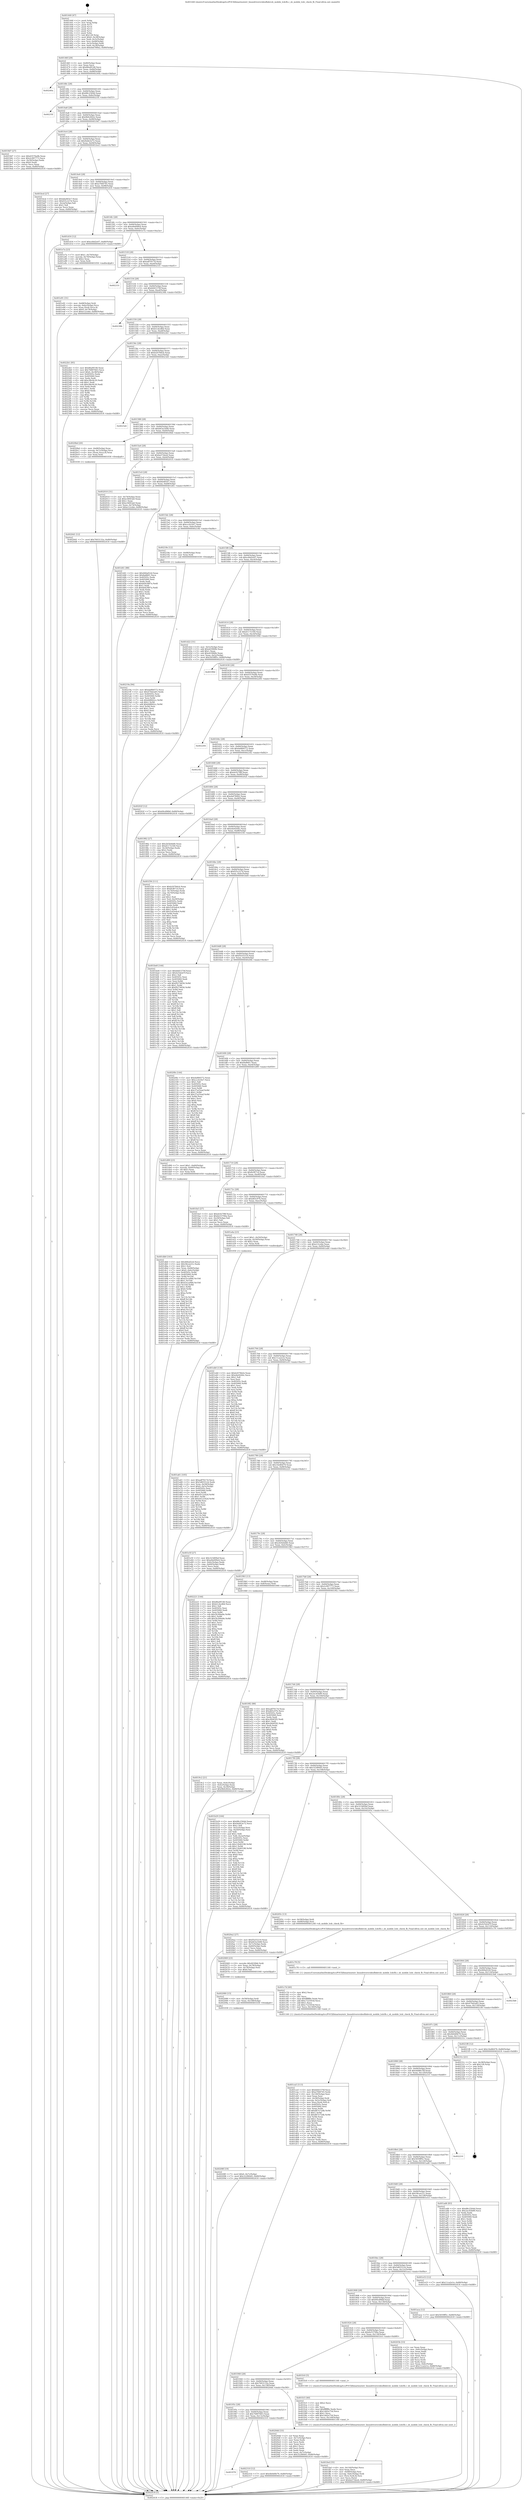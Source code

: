 digraph "0x401440" {
  label = "0x401440 (/mnt/c/Users/mathe/Desktop/tcc/POCII/binaries/extr_linuxdriversvideofbdevsh_mobile_lcdcfb.c_sh_mobile_lcdc_check_fb_Final-ollvm.out::main(0))"
  labelloc = "t"
  node[shape=record]

  Entry [label="",width=0.3,height=0.3,shape=circle,fillcolor=black,style=filled]
  "0x40146f" [label="{
     0x40146f [29]\l
     | [instrs]\l
     &nbsp;&nbsp;0x40146f \<+3\>: mov -0x80(%rbp),%eax\l
     &nbsp;&nbsp;0x401472 \<+2\>: mov %eax,%ecx\l
     &nbsp;&nbsp;0x401474 \<+6\>: sub $0x86a9f148,%ecx\l
     &nbsp;&nbsp;0x40147a \<+6\>: mov %eax,-0x84(%rbp)\l
     &nbsp;&nbsp;0x401480 \<+6\>: mov %ecx,-0x88(%rbp)\l
     &nbsp;&nbsp;0x401486 \<+6\>: je 000000000040240a \<main+0xfca\>\l
  }"]
  "0x40240a" [label="{
     0x40240a\l
  }", style=dashed]
  "0x40148c" [label="{
     0x40148c [28]\l
     | [instrs]\l
     &nbsp;&nbsp;0x40148c \<+5\>: jmp 0000000000401491 \<main+0x51\>\l
     &nbsp;&nbsp;0x401491 \<+6\>: mov -0x84(%rbp),%eax\l
     &nbsp;&nbsp;0x401497 \<+5\>: sub $0x88c2564d,%eax\l
     &nbsp;&nbsp;0x40149c \<+6\>: mov %eax,-0x8c(%rbp)\l
     &nbsp;&nbsp;0x4014a2 \<+6\>: je 000000000040235f \<main+0xf1f\>\l
  }"]
  Exit [label="",width=0.3,height=0.3,shape=circle,fillcolor=black,style=filled,peripheries=2]
  "0x40235f" [label="{
     0x40235f\l
  }", style=dashed]
  "0x4014a8" [label="{
     0x4014a8 [28]\l
     | [instrs]\l
     &nbsp;&nbsp;0x4014a8 \<+5\>: jmp 00000000004014ad \<main+0x6d\>\l
     &nbsp;&nbsp;0x4014ad \<+6\>: mov -0x84(%rbp),%eax\l
     &nbsp;&nbsp;0x4014b3 \<+5\>: sub $0x9b0c842e,%eax\l
     &nbsp;&nbsp;0x4014b8 \<+6\>: mov %eax,-0x90(%rbp)\l
     &nbsp;&nbsp;0x4014be \<+6\>: je 00000000004019d7 \<main+0x597\>\l
  }"]
  "0x401978" [label="{
     0x401978\l
  }", style=dashed]
  "0x4019d7" [label="{
     0x4019d7 [27]\l
     | [instrs]\l
     &nbsp;&nbsp;0x4019d7 \<+5\>: mov $0xd3576a9b,%eax\l
     &nbsp;&nbsp;0x4019dc \<+5\>: mov $0x2c997773,%ecx\l
     &nbsp;&nbsp;0x4019e1 \<+3\>: mov -0x30(%rbp),%edx\l
     &nbsp;&nbsp;0x4019e4 \<+3\>: cmp $0x0,%edx\l
     &nbsp;&nbsp;0x4019e7 \<+3\>: cmove %ecx,%eax\l
     &nbsp;&nbsp;0x4019ea \<+3\>: mov %eax,-0x80(%rbp)\l
     &nbsp;&nbsp;0x4019ed \<+5\>: jmp 0000000000402418 \<main+0xfd8\>\l
  }"]
  "0x4014c4" [label="{
     0x4014c4 [28]\l
     | [instrs]\l
     &nbsp;&nbsp;0x4014c4 \<+5\>: jmp 00000000004014c9 \<main+0x89\>\l
     &nbsp;&nbsp;0x4014c9 \<+6\>: mov -0x84(%rbp),%eax\l
     &nbsp;&nbsp;0x4014cf \<+5\>: sub $0x9ebb3e72,%eax\l
     &nbsp;&nbsp;0x4014d4 \<+6\>: mov %eax,-0x94(%rbp)\l
     &nbsp;&nbsp;0x4014da \<+6\>: je 0000000000401bcd \<main+0x78d\>\l
  }"]
  "0x402310" [label="{
     0x402310 [12]\l
     | [instrs]\l
     &nbsp;&nbsp;0x402310 \<+7\>: movl $0x4b0d0b79,-0x80(%rbp)\l
     &nbsp;&nbsp;0x402317 \<+5\>: jmp 0000000000402418 \<main+0xfd8\>\l
  }"]
  "0x401bcd" [label="{
     0x401bcd [27]\l
     | [instrs]\l
     &nbsp;&nbsp;0x401bcd \<+5\>: mov $0xbfa483e7,%eax\l
     &nbsp;&nbsp;0x401bd2 \<+5\>: mov $0xf25c227d,%ecx\l
     &nbsp;&nbsp;0x401bd7 \<+3\>: mov -0x2a(%rbp),%dl\l
     &nbsp;&nbsp;0x401bda \<+3\>: test $0x1,%dl\l
     &nbsp;&nbsp;0x401bdd \<+3\>: cmovne %ecx,%eax\l
     &nbsp;&nbsp;0x401be0 \<+3\>: mov %eax,-0x80(%rbp)\l
     &nbsp;&nbsp;0x401be3 \<+5\>: jmp 0000000000402418 \<main+0xfd8\>\l
  }"]
  "0x4014e0" [label="{
     0x4014e0 [28]\l
     | [instrs]\l
     &nbsp;&nbsp;0x4014e0 \<+5\>: jmp 00000000004014e5 \<main+0xa5\>\l
     &nbsp;&nbsp;0x4014e5 \<+6\>: mov -0x84(%rbp),%eax\l
     &nbsp;&nbsp;0x4014eb \<+5\>: sub $0xa76fd745,%eax\l
     &nbsp;&nbsp;0x4014f0 \<+6\>: mov %eax,-0x98(%rbp)\l
     &nbsp;&nbsp;0x4014f6 \<+6\>: je 0000000000401d16 \<main+0x8d6\>\l
  }"]
  "0x40219a" [label="{
     0x40219a [94]\l
     | [instrs]\l
     &nbsp;&nbsp;0x40219a \<+5\>: mov $0xda884572,%ecx\l
     &nbsp;&nbsp;0x40219f \<+5\>: mov $0x470d2a65,%edx\l
     &nbsp;&nbsp;0x4021a4 \<+7\>: mov 0x40505c,%esi\l
     &nbsp;&nbsp;0x4021ab \<+8\>: mov 0x405060,%r8d\l
     &nbsp;&nbsp;0x4021b3 \<+3\>: mov %esi,%r9d\l
     &nbsp;&nbsp;0x4021b6 \<+7\>: sub $0x6d8fd2cc,%r9d\l
     &nbsp;&nbsp;0x4021bd \<+4\>: sub $0x1,%r9d\l
     &nbsp;&nbsp;0x4021c1 \<+7\>: add $0x6d8fd2cc,%r9d\l
     &nbsp;&nbsp;0x4021c8 \<+4\>: imul %r9d,%esi\l
     &nbsp;&nbsp;0x4021cc \<+3\>: and $0x1,%esi\l
     &nbsp;&nbsp;0x4021cf \<+3\>: cmp $0x0,%esi\l
     &nbsp;&nbsp;0x4021d2 \<+4\>: sete %r10b\l
     &nbsp;&nbsp;0x4021d6 \<+4\>: cmp $0xa,%r8d\l
     &nbsp;&nbsp;0x4021da \<+4\>: setl %r11b\l
     &nbsp;&nbsp;0x4021de \<+3\>: mov %r10b,%bl\l
     &nbsp;&nbsp;0x4021e1 \<+3\>: and %r11b,%bl\l
     &nbsp;&nbsp;0x4021e4 \<+3\>: xor %r11b,%r10b\l
     &nbsp;&nbsp;0x4021e7 \<+3\>: or %r10b,%bl\l
     &nbsp;&nbsp;0x4021ea \<+3\>: test $0x1,%bl\l
     &nbsp;&nbsp;0x4021ed \<+3\>: cmovne %edx,%ecx\l
     &nbsp;&nbsp;0x4021f0 \<+3\>: mov %ecx,-0x80(%rbp)\l
     &nbsp;&nbsp;0x4021f3 \<+5\>: jmp 0000000000402418 \<main+0xfd8\>\l
  }"]
  "0x401d16" [label="{
     0x401d16 [12]\l
     | [instrs]\l
     &nbsp;&nbsp;0x401d16 \<+7\>: movl $0xcd4d2e07,-0x80(%rbp)\l
     &nbsp;&nbsp;0x401d1d \<+5\>: jmp 0000000000402418 \<main+0xfd8\>\l
  }"]
  "0x4014fc" [label="{
     0x4014fc [28]\l
     | [instrs]\l
     &nbsp;&nbsp;0x4014fc \<+5\>: jmp 0000000000401501 \<main+0xc1\>\l
     &nbsp;&nbsp;0x401501 \<+6\>: mov -0x84(%rbp),%eax\l
     &nbsp;&nbsp;0x401507 \<+5\>: sub $0xa9e699e4,%eax\l
     &nbsp;&nbsp;0x40150c \<+6\>: mov %eax,-0x9c(%rbp)\l
     &nbsp;&nbsp;0x401512 \<+6\>: je 0000000000401e7a \<main+0xa3a\>\l
  }"]
  "0x40195c" [label="{
     0x40195c [28]\l
     | [instrs]\l
     &nbsp;&nbsp;0x40195c \<+5\>: jmp 0000000000401961 \<main+0x521\>\l
     &nbsp;&nbsp;0x401961 \<+6\>: mov -0x84(%rbp),%eax\l
     &nbsp;&nbsp;0x401967 \<+5\>: sub $0x76897663,%eax\l
     &nbsp;&nbsp;0x40196c \<+6\>: mov %eax,-0x13c(%rbp)\l
     &nbsp;&nbsp;0x401972 \<+6\>: je 0000000000402310 \<main+0xed0\>\l
  }"]
  "0x401e7a" [label="{
     0x401e7a [23]\l
     | [instrs]\l
     &nbsp;&nbsp;0x401e7a \<+7\>: movl $0x1,-0x70(%rbp)\l
     &nbsp;&nbsp;0x401e81 \<+4\>: movslq -0x70(%rbp),%rax\l
     &nbsp;&nbsp;0x401e85 \<+4\>: shl $0x2,%rax\l
     &nbsp;&nbsp;0x401e89 \<+3\>: mov %rax,%rdi\l
     &nbsp;&nbsp;0x401e8c \<+5\>: call 0000000000401050 \<malloc@plt\>\l
     | [calls]\l
     &nbsp;&nbsp;0x401050 \{1\} (unknown)\l
  }"]
  "0x401518" [label="{
     0x401518 [28]\l
     | [instrs]\l
     &nbsp;&nbsp;0x401518 \<+5\>: jmp 000000000040151d \<main+0xdd\>\l
     &nbsp;&nbsp;0x40151d \<+6\>: mov -0x84(%rbp),%eax\l
     &nbsp;&nbsp;0x401523 \<+5\>: sub $0xadf7617d,%eax\l
     &nbsp;&nbsp;0x401528 \<+6\>: mov %eax,-0xa0(%rbp)\l
     &nbsp;&nbsp;0x40152e \<+6\>: je 0000000000402331 \<main+0xef1\>\l
  }"]
  "0x4020dd" [label="{
     0x4020dd [33]\l
     | [instrs]\l
     &nbsp;&nbsp;0x4020dd \<+2\>: xor %eax,%eax\l
     &nbsp;&nbsp;0x4020df \<+3\>: mov -0x7c(%rbp),%ecx\l
     &nbsp;&nbsp;0x4020e2 \<+2\>: mov %eax,%edx\l
     &nbsp;&nbsp;0x4020e4 \<+2\>: sub %ecx,%edx\l
     &nbsp;&nbsp;0x4020e6 \<+2\>: mov %eax,%ecx\l
     &nbsp;&nbsp;0x4020e8 \<+3\>: sub $0x1,%ecx\l
     &nbsp;&nbsp;0x4020eb \<+2\>: add %ecx,%edx\l
     &nbsp;&nbsp;0x4020ed \<+2\>: sub %edx,%eax\l
     &nbsp;&nbsp;0x4020ef \<+3\>: mov %eax,-0x7c(%rbp)\l
     &nbsp;&nbsp;0x4020f2 \<+7\>: movl $0x322f60d5,-0x80(%rbp)\l
     &nbsp;&nbsp;0x4020f9 \<+5\>: jmp 0000000000402418 \<main+0xfd8\>\l
  }"]
  "0x402331" [label="{
     0x402331\l
  }", style=dashed]
  "0x401534" [label="{
     0x401534 [28]\l
     | [instrs]\l
     &nbsp;&nbsp;0x401534 \<+5\>: jmp 0000000000401539 \<main+0xf9\>\l
     &nbsp;&nbsp;0x401539 \<+6\>: mov -0x84(%rbp),%eax\l
     &nbsp;&nbsp;0x40153f \<+5\>: sub $0xb0d1570f,%eax\l
     &nbsp;&nbsp;0x401544 \<+6\>: mov %eax,-0xa4(%rbp)\l
     &nbsp;&nbsp;0x40154a \<+6\>: je 000000000040236b \<main+0xf2b\>\l
  }"]
  "0x4020d1" [label="{
     0x4020d1 [12]\l
     | [instrs]\l
     &nbsp;&nbsp;0x4020d1 \<+7\>: movl $0x7603132a,-0x80(%rbp)\l
     &nbsp;&nbsp;0x4020d8 \<+5\>: jmp 0000000000402418 \<main+0xfd8\>\l
  }"]
  "0x40236b" [label="{
     0x40236b\l
  }", style=dashed]
  "0x401550" [label="{
     0x401550 [28]\l
     | [instrs]\l
     &nbsp;&nbsp;0x401550 \<+5\>: jmp 0000000000401555 \<main+0x115\>\l
     &nbsp;&nbsp;0x401555 \<+6\>: mov -0x84(%rbp),%eax\l
     &nbsp;&nbsp;0x40155b \<+5\>: sub $0xb1cbcd6d,%eax\l
     &nbsp;&nbsp;0x401560 \<+6\>: mov %eax,-0xa8(%rbp)\l
     &nbsp;&nbsp;0x401566 \<+6\>: je 00000000004022b1 \<main+0xe71\>\l
  }"]
  "0x40208f" [label="{
     0x40208f [19]\l
     | [instrs]\l
     &nbsp;&nbsp;0x40208f \<+7\>: movl $0x0,-0x7c(%rbp)\l
     &nbsp;&nbsp;0x402096 \<+7\>: movl $0x322f60d5,-0x80(%rbp)\l
     &nbsp;&nbsp;0x40209d \<+5\>: jmp 0000000000402418 \<main+0xfd8\>\l
  }"]
  "0x4022b1" [label="{
     0x4022b1 [95]\l
     | [instrs]\l
     &nbsp;&nbsp;0x4022b1 \<+5\>: mov $0x86a9f148,%eax\l
     &nbsp;&nbsp;0x4022b6 \<+5\>: mov $0x76897663,%ecx\l
     &nbsp;&nbsp;0x4022bb \<+7\>: movl $0x0,-0x38(%rbp)\l
     &nbsp;&nbsp;0x4022c2 \<+7\>: mov 0x40505c,%edx\l
     &nbsp;&nbsp;0x4022c9 \<+7\>: mov 0x405060,%esi\l
     &nbsp;&nbsp;0x4022d0 \<+2\>: mov %edx,%edi\l
     &nbsp;&nbsp;0x4022d2 \<+6\>: add $0xc96c8c20,%edi\l
     &nbsp;&nbsp;0x4022d8 \<+3\>: sub $0x1,%edi\l
     &nbsp;&nbsp;0x4022db \<+6\>: sub $0xc96c8c20,%edi\l
     &nbsp;&nbsp;0x4022e1 \<+3\>: imul %edi,%edx\l
     &nbsp;&nbsp;0x4022e4 \<+3\>: and $0x1,%edx\l
     &nbsp;&nbsp;0x4022e7 \<+3\>: cmp $0x0,%edx\l
     &nbsp;&nbsp;0x4022ea \<+4\>: sete %r8b\l
     &nbsp;&nbsp;0x4022ee \<+3\>: cmp $0xa,%esi\l
     &nbsp;&nbsp;0x4022f1 \<+4\>: setl %r9b\l
     &nbsp;&nbsp;0x4022f5 \<+3\>: mov %r8b,%r10b\l
     &nbsp;&nbsp;0x4022f8 \<+3\>: and %r9b,%r10b\l
     &nbsp;&nbsp;0x4022fb \<+3\>: xor %r9b,%r8b\l
     &nbsp;&nbsp;0x4022fe \<+3\>: or %r8b,%r10b\l
     &nbsp;&nbsp;0x402301 \<+4\>: test $0x1,%r10b\l
     &nbsp;&nbsp;0x402305 \<+3\>: cmovne %ecx,%eax\l
     &nbsp;&nbsp;0x402308 \<+3\>: mov %eax,-0x80(%rbp)\l
     &nbsp;&nbsp;0x40230b \<+5\>: jmp 0000000000402418 \<main+0xfd8\>\l
  }"]
  "0x40156c" [label="{
     0x40156c [28]\l
     | [instrs]\l
     &nbsp;&nbsp;0x40156c \<+5\>: jmp 0000000000401571 \<main+0x131\>\l
     &nbsp;&nbsp;0x401571 \<+6\>: mov -0x84(%rbp),%eax\l
     &nbsp;&nbsp;0x401577 \<+5\>: sub $0xb2078dcb,%eax\l
     &nbsp;&nbsp;0x40157c \<+6\>: mov %eax,-0xac(%rbp)\l
     &nbsp;&nbsp;0x401582 \<+6\>: je 00000000004023e6 \<main+0xfa6\>\l
  }"]
  "0x402080" [label="{
     0x402080 [15]\l
     | [instrs]\l
     &nbsp;&nbsp;0x402080 \<+4\>: mov -0x58(%rbp),%rdi\l
     &nbsp;&nbsp;0x402084 \<+6\>: mov %eax,-0x148(%rbp)\l
     &nbsp;&nbsp;0x40208a \<+5\>: call 0000000000401030 \<free@plt\>\l
     | [calls]\l
     &nbsp;&nbsp;0x401030 \{1\} (unknown)\l
  }"]
  "0x4023e6" [label="{
     0x4023e6\l
  }", style=dashed]
  "0x401588" [label="{
     0x401588 [28]\l
     | [instrs]\l
     &nbsp;&nbsp;0x401588 \<+5\>: jmp 000000000040158d \<main+0x14d\>\l
     &nbsp;&nbsp;0x40158d \<+6\>: mov -0x84(%rbp),%eax\l
     &nbsp;&nbsp;0x401593 \<+5\>: sub $0xb63a1b08,%eax\l
     &nbsp;&nbsp;0x401598 \<+6\>: mov %eax,-0xb0(%rbp)\l
     &nbsp;&nbsp;0x40159e \<+6\>: je 00000000004020bd \<main+0xc7d\>\l
  }"]
  "0x402069" [label="{
     0x402069 [23]\l
     | [instrs]\l
     &nbsp;&nbsp;0x402069 \<+10\>: movabs $0x4030b6,%rdi\l
     &nbsp;&nbsp;0x402073 \<+3\>: mov %eax,-0x78(%rbp)\l
     &nbsp;&nbsp;0x402076 \<+3\>: mov -0x78(%rbp),%esi\l
     &nbsp;&nbsp;0x402079 \<+2\>: mov $0x0,%al\l
     &nbsp;&nbsp;0x40207b \<+5\>: call 0000000000401040 \<printf@plt\>\l
     | [calls]\l
     &nbsp;&nbsp;0x401040 \{1\} (unknown)\l
  }"]
  "0x4020bd" [label="{
     0x4020bd [20]\l
     | [instrs]\l
     &nbsp;&nbsp;0x4020bd \<+4\>: mov -0x68(%rbp),%rax\l
     &nbsp;&nbsp;0x4020c1 \<+4\>: movslq -0x7c(%rbp),%rcx\l
     &nbsp;&nbsp;0x4020c5 \<+4\>: mov (%rax,%rcx,8),%rax\l
     &nbsp;&nbsp;0x4020c9 \<+3\>: mov %rax,%rdi\l
     &nbsp;&nbsp;0x4020cc \<+5\>: call 0000000000401030 \<free@plt\>\l
     | [calls]\l
     &nbsp;&nbsp;0x401030 \{1\} (unknown)\l
  }"]
  "0x4015a4" [label="{
     0x4015a4 [28]\l
     | [instrs]\l
     &nbsp;&nbsp;0x4015a4 \<+5\>: jmp 00000000004015a9 \<main+0x169\>\l
     &nbsp;&nbsp;0x4015a9 \<+6\>: mov -0x84(%rbp),%eax\l
     &nbsp;&nbsp;0x4015af \<+5\>: sub $0xba57deed,%eax\l
     &nbsp;&nbsp;0x4015b4 \<+6\>: mov %eax,-0xb4(%rbp)\l
     &nbsp;&nbsp;0x4015ba \<+6\>: je 0000000000402010 \<main+0xbd0\>\l
  }"]
  "0x401fed" [label="{
     0x401fed [35]\l
     | [instrs]\l
     &nbsp;&nbsp;0x401fed \<+6\>: mov -0x144(%rbp),%ecx\l
     &nbsp;&nbsp;0x401ff3 \<+3\>: imul %eax,%ecx\l
     &nbsp;&nbsp;0x401ff6 \<+4\>: mov -0x68(%rbp),%rsi\l
     &nbsp;&nbsp;0x401ffa \<+4\>: movslq -0x6c(%rbp),%rdi\l
     &nbsp;&nbsp;0x401ffe \<+4\>: mov (%rsi,%rdi,8),%rsi\l
     &nbsp;&nbsp;0x402002 \<+2\>: mov %ecx,(%rsi)\l
     &nbsp;&nbsp;0x402004 \<+7\>: movl $0xba57deed,-0x80(%rbp)\l
     &nbsp;&nbsp;0x40200b \<+5\>: jmp 0000000000402418 \<main+0xfd8\>\l
  }"]
  "0x402010" [label="{
     0x402010 [31]\l
     | [instrs]\l
     &nbsp;&nbsp;0x402010 \<+3\>: mov -0x74(%rbp),%eax\l
     &nbsp;&nbsp;0x402013 \<+5\>: sub $0xe36f43a0,%eax\l
     &nbsp;&nbsp;0x402018 \<+3\>: add $0x1,%eax\l
     &nbsp;&nbsp;0x40201b \<+5\>: add $0xe36f43a0,%eax\l
     &nbsp;&nbsp;0x402020 \<+3\>: mov %eax,-0x74(%rbp)\l
     &nbsp;&nbsp;0x402023 \<+7\>: movl $0xe12cebe,-0x80(%rbp)\l
     &nbsp;&nbsp;0x40202a \<+5\>: jmp 0000000000402418 \<main+0xfd8\>\l
  }"]
  "0x4015c0" [label="{
     0x4015c0 [28]\l
     | [instrs]\l
     &nbsp;&nbsp;0x4015c0 \<+5\>: jmp 00000000004015c5 \<main+0x185\>\l
     &nbsp;&nbsp;0x4015c5 \<+6\>: mov -0x84(%rbp),%eax\l
     &nbsp;&nbsp;0x4015cb \<+5\>: sub $0xbfa483e7,%eax\l
     &nbsp;&nbsp;0x4015d0 \<+6\>: mov %eax,-0xb8(%rbp)\l
     &nbsp;&nbsp;0x4015d6 \<+6\>: je 0000000000401d41 \<main+0x901\>\l
  }"]
  "0x401fc5" [label="{
     0x401fc5 [40]\l
     | [instrs]\l
     &nbsp;&nbsp;0x401fc5 \<+5\>: mov $0x2,%ecx\l
     &nbsp;&nbsp;0x401fca \<+1\>: cltd\l
     &nbsp;&nbsp;0x401fcb \<+2\>: idiv %ecx\l
     &nbsp;&nbsp;0x401fcd \<+6\>: imul $0xfffffffe,%edx,%ecx\l
     &nbsp;&nbsp;0x401fd3 \<+6\>: sub $0x1dd2e75d,%ecx\l
     &nbsp;&nbsp;0x401fd9 \<+3\>: add $0x1,%ecx\l
     &nbsp;&nbsp;0x401fdc \<+6\>: add $0x1dd2e75d,%ecx\l
     &nbsp;&nbsp;0x401fe2 \<+6\>: mov %ecx,-0x144(%rbp)\l
     &nbsp;&nbsp;0x401fe8 \<+5\>: call 0000000000401160 \<next_i\>\l
     | [calls]\l
     &nbsp;&nbsp;0x401160 \{1\} (/mnt/c/Users/mathe/Desktop/tcc/POCII/binaries/extr_linuxdriversvideofbdevsh_mobile_lcdcfb.c_sh_mobile_lcdc_check_fb_Final-ollvm.out::next_i)\l
  }"]
  "0x401d41" [label="{
     0x401d41 [88]\l
     | [instrs]\l
     &nbsp;&nbsp;0x401d41 \<+5\>: mov $0x466af22d,%eax\l
     &nbsp;&nbsp;0x401d46 \<+5\>: mov $0x8a8661,%ecx\l
     &nbsp;&nbsp;0x401d4b \<+7\>: mov 0x40505c,%edx\l
     &nbsp;&nbsp;0x401d52 \<+7\>: mov 0x405060,%esi\l
     &nbsp;&nbsp;0x401d59 \<+2\>: mov %edx,%edi\l
     &nbsp;&nbsp;0x401d5b \<+6\>: add $0xb042887a,%edi\l
     &nbsp;&nbsp;0x401d61 \<+3\>: sub $0x1,%edi\l
     &nbsp;&nbsp;0x401d64 \<+6\>: sub $0xb042887a,%edi\l
     &nbsp;&nbsp;0x401d6a \<+3\>: imul %edi,%edx\l
     &nbsp;&nbsp;0x401d6d \<+3\>: and $0x1,%edx\l
     &nbsp;&nbsp;0x401d70 \<+3\>: cmp $0x0,%edx\l
     &nbsp;&nbsp;0x401d73 \<+4\>: sete %r8b\l
     &nbsp;&nbsp;0x401d77 \<+3\>: cmp $0xa,%esi\l
     &nbsp;&nbsp;0x401d7a \<+4\>: setl %r9b\l
     &nbsp;&nbsp;0x401d7e \<+3\>: mov %r8b,%r10b\l
     &nbsp;&nbsp;0x401d81 \<+3\>: and %r9b,%r10b\l
     &nbsp;&nbsp;0x401d84 \<+3\>: xor %r9b,%r8b\l
     &nbsp;&nbsp;0x401d87 \<+3\>: or %r8b,%r10b\l
     &nbsp;&nbsp;0x401d8a \<+4\>: test $0x1,%r10b\l
     &nbsp;&nbsp;0x401d8e \<+3\>: cmovne %ecx,%eax\l
     &nbsp;&nbsp;0x401d91 \<+3\>: mov %eax,-0x80(%rbp)\l
     &nbsp;&nbsp;0x401d94 \<+5\>: jmp 0000000000402418 \<main+0xfd8\>\l
  }"]
  "0x4015dc" [label="{
     0x4015dc [28]\l
     | [instrs]\l
     &nbsp;&nbsp;0x4015dc \<+5\>: jmp 00000000004015e1 \<main+0x1a1\>\l
     &nbsp;&nbsp;0x4015e1 \<+6\>: mov -0x84(%rbp),%eax\l
     &nbsp;&nbsp;0x4015e7 \<+5\>: sub $0xcccb10e7,%eax\l
     &nbsp;&nbsp;0x4015ec \<+6\>: mov %eax,-0xbc(%rbp)\l
     &nbsp;&nbsp;0x4015f2 \<+6\>: je 000000000040218e \<main+0xd4e\>\l
  }"]
  "0x401940" [label="{
     0x401940 [28]\l
     | [instrs]\l
     &nbsp;&nbsp;0x401940 \<+5\>: jmp 0000000000401945 \<main+0x505\>\l
     &nbsp;&nbsp;0x401945 \<+6\>: mov -0x84(%rbp),%eax\l
     &nbsp;&nbsp;0x40194b \<+5\>: sub $0x7603132a,%eax\l
     &nbsp;&nbsp;0x401950 \<+6\>: mov %eax,-0x138(%rbp)\l
     &nbsp;&nbsp;0x401956 \<+6\>: je 00000000004020dd \<main+0xc9d\>\l
  }"]
  "0x40218e" [label="{
     0x40218e [12]\l
     | [instrs]\l
     &nbsp;&nbsp;0x40218e \<+4\>: mov -0x68(%rbp),%rax\l
     &nbsp;&nbsp;0x402192 \<+3\>: mov %rax,%rdi\l
     &nbsp;&nbsp;0x402195 \<+5\>: call 0000000000401030 \<free@plt\>\l
     | [calls]\l
     &nbsp;&nbsp;0x401030 \{1\} (unknown)\l
  }"]
  "0x4015f8" [label="{
     0x4015f8 [28]\l
     | [instrs]\l
     &nbsp;&nbsp;0x4015f8 \<+5\>: jmp 00000000004015fd \<main+0x1bd\>\l
     &nbsp;&nbsp;0x4015fd \<+6\>: mov -0x84(%rbp),%eax\l
     &nbsp;&nbsp;0x401603 \<+5\>: sub $0xcd4d2e07,%eax\l
     &nbsp;&nbsp;0x401608 \<+6\>: mov %eax,-0xc0(%rbp)\l
     &nbsp;&nbsp;0x40160e \<+6\>: je 0000000000401d22 \<main+0x8e2\>\l
  }"]
  "0x401fc0" [label="{
     0x401fc0 [5]\l
     | [instrs]\l
     &nbsp;&nbsp;0x401fc0 \<+5\>: call 0000000000401160 \<next_i\>\l
     | [calls]\l
     &nbsp;&nbsp;0x401160 \{1\} (/mnt/c/Users/mathe/Desktop/tcc/POCII/binaries/extr_linuxdriversvideofbdevsh_mobile_lcdcfb.c_sh_mobile_lcdc_check_fb_Final-ollvm.out::next_i)\l
  }"]
  "0x401d22" [label="{
     0x401d22 [31]\l
     | [instrs]\l
     &nbsp;&nbsp;0x401d22 \<+3\>: mov -0x5c(%rbp),%eax\l
     &nbsp;&nbsp;0x401d25 \<+5\>: add $0xe63966b,%eax\l
     &nbsp;&nbsp;0x401d2a \<+3\>: add $0x1,%eax\l
     &nbsp;&nbsp;0x401d2d \<+5\>: sub $0xe63966b,%eax\l
     &nbsp;&nbsp;0x401d32 \<+3\>: mov %eax,-0x5c(%rbp)\l
     &nbsp;&nbsp;0x401d35 \<+7\>: movl $0x5659ff5c,-0x80(%rbp)\l
     &nbsp;&nbsp;0x401d3c \<+5\>: jmp 0000000000402418 \<main+0xfd8\>\l
  }"]
  "0x401614" [label="{
     0x401614 [28]\l
     | [instrs]\l
     &nbsp;&nbsp;0x401614 \<+5\>: jmp 0000000000401619 \<main+0x1d9\>\l
     &nbsp;&nbsp;0x401619 \<+6\>: mov -0x84(%rbp),%eax\l
     &nbsp;&nbsp;0x40161f \<+5\>: sub $0xd117e160,%eax\l
     &nbsp;&nbsp;0x401624 \<+6\>: mov %eax,-0xc4(%rbp)\l
     &nbsp;&nbsp;0x40162a \<+6\>: je 000000000040199d \<main+0x55d\>\l
  }"]
  "0x401924" [label="{
     0x401924 [28]\l
     | [instrs]\l
     &nbsp;&nbsp;0x401924 \<+5\>: jmp 0000000000401929 \<main+0x4e9\>\l
     &nbsp;&nbsp;0x401929 \<+6\>: mov -0x84(%rbp),%eax\l
     &nbsp;&nbsp;0x40192f \<+5\>: sub $0x6e53706a,%eax\l
     &nbsp;&nbsp;0x401934 \<+6\>: mov %eax,-0x134(%rbp)\l
     &nbsp;&nbsp;0x40193a \<+6\>: je 0000000000401fc0 \<main+0xb80\>\l
  }"]
  "0x40199d" [label="{
     0x40199d\l
  }", style=dashed]
  "0x401630" [label="{
     0x401630 [28]\l
     | [instrs]\l
     &nbsp;&nbsp;0x401630 \<+5\>: jmp 0000000000401635 \<main+0x1f5\>\l
     &nbsp;&nbsp;0x401635 \<+6\>: mov -0x84(%rbp),%eax\l
     &nbsp;&nbsp;0x40163b \<+5\>: sub $0xd3576a9b,%eax\l
     &nbsp;&nbsp;0x401640 \<+6\>: mov %eax,-0xc8(%rbp)\l
     &nbsp;&nbsp;0x401646 \<+6\>: je 0000000000402204 \<main+0xdc4\>\l
  }"]
  "0x40203b" [label="{
     0x40203b [33]\l
     | [instrs]\l
     &nbsp;&nbsp;0x40203b \<+2\>: xor %eax,%eax\l
     &nbsp;&nbsp;0x40203d \<+3\>: mov -0x6c(%rbp),%ecx\l
     &nbsp;&nbsp;0x402040 \<+2\>: mov %eax,%edx\l
     &nbsp;&nbsp;0x402042 \<+2\>: sub %ecx,%edx\l
     &nbsp;&nbsp;0x402044 \<+2\>: mov %eax,%ecx\l
     &nbsp;&nbsp;0x402046 \<+3\>: sub $0x1,%ecx\l
     &nbsp;&nbsp;0x402049 \<+2\>: add %ecx,%edx\l
     &nbsp;&nbsp;0x40204b \<+2\>: sub %edx,%eax\l
     &nbsp;&nbsp;0x40204d \<+3\>: mov %eax,-0x6c(%rbp)\l
     &nbsp;&nbsp;0x402050 \<+7\>: movl $0x11ca2e1e,-0x80(%rbp)\l
     &nbsp;&nbsp;0x402057 \<+5\>: jmp 0000000000402418 \<main+0xfd8\>\l
  }"]
  "0x402204" [label="{
     0x402204\l
  }", style=dashed]
  "0x40164c" [label="{
     0x40164c [28]\l
     | [instrs]\l
     &nbsp;&nbsp;0x40164c \<+5\>: jmp 0000000000401651 \<main+0x211\>\l
     &nbsp;&nbsp;0x401651 \<+6\>: mov -0x84(%rbp),%eax\l
     &nbsp;&nbsp;0x401657 \<+5\>: sub $0xda884572,%eax\l
     &nbsp;&nbsp;0x40165c \<+6\>: mov %eax,-0xcc(%rbp)\l
     &nbsp;&nbsp;0x401662 \<+6\>: je 00000000004023f2 \<main+0xfb2\>\l
  }"]
  "0x401e91" [label="{
     0x401e91 [31]\l
     | [instrs]\l
     &nbsp;&nbsp;0x401e91 \<+4\>: mov -0x68(%rbp),%rdi\l
     &nbsp;&nbsp;0x401e95 \<+4\>: movslq -0x6c(%rbp),%rcx\l
     &nbsp;&nbsp;0x401e99 \<+4\>: mov %rax,(%rdi,%rcx,8)\l
     &nbsp;&nbsp;0x401e9d \<+7\>: movl $0x0,-0x74(%rbp)\l
     &nbsp;&nbsp;0x401ea4 \<+7\>: movl $0xe12cebe,-0x80(%rbp)\l
     &nbsp;&nbsp;0x401eab \<+5\>: jmp 0000000000402418 \<main+0xfd8\>\l
  }"]
  "0x4023f2" [label="{
     0x4023f2\l
  }", style=dashed]
  "0x401668" [label="{
     0x401668 [28]\l
     | [instrs]\l
     &nbsp;&nbsp;0x401668 \<+5\>: jmp 000000000040166d \<main+0x22d\>\l
     &nbsp;&nbsp;0x40166d \<+6\>: mov -0x84(%rbp),%eax\l
     &nbsp;&nbsp;0x401673 \<+5\>: sub $0xdc027f8f,%eax\l
     &nbsp;&nbsp;0x401678 \<+6\>: mov %eax,-0xd0(%rbp)\l
     &nbsp;&nbsp;0x40167e \<+6\>: je 000000000040202f \<main+0xbef\>\l
  }"]
  "0x401db0" [label="{
     0x401db0 [163]\l
     | [instrs]\l
     &nbsp;&nbsp;0x401db0 \<+5\>: mov $0x466af22d,%ecx\l
     &nbsp;&nbsp;0x401db5 \<+5\>: mov $0x58cee21c,%edx\l
     &nbsp;&nbsp;0x401dba \<+3\>: mov $0x1,%sil\l
     &nbsp;&nbsp;0x401dbd \<+4\>: mov %rax,-0x68(%rbp)\l
     &nbsp;&nbsp;0x401dc1 \<+7\>: movl $0x0,-0x6c(%rbp)\l
     &nbsp;&nbsp;0x401dc8 \<+8\>: mov 0x40505c,%r8d\l
     &nbsp;&nbsp;0x401dd0 \<+8\>: mov 0x405060,%r9d\l
     &nbsp;&nbsp;0x401dd8 \<+3\>: mov %r8d,%r10d\l
     &nbsp;&nbsp;0x401ddb \<+7\>: sub $0x43cca9b6,%r10d\l
     &nbsp;&nbsp;0x401de2 \<+4\>: sub $0x1,%r10d\l
     &nbsp;&nbsp;0x401de6 \<+7\>: add $0x43cca9b6,%r10d\l
     &nbsp;&nbsp;0x401ded \<+4\>: imul %r10d,%r8d\l
     &nbsp;&nbsp;0x401df1 \<+4\>: and $0x1,%r8d\l
     &nbsp;&nbsp;0x401df5 \<+4\>: cmp $0x0,%r8d\l
     &nbsp;&nbsp;0x401df9 \<+4\>: sete %r11b\l
     &nbsp;&nbsp;0x401dfd \<+4\>: cmp $0xa,%r9d\l
     &nbsp;&nbsp;0x401e01 \<+3\>: setl %bl\l
     &nbsp;&nbsp;0x401e04 \<+3\>: mov %r11b,%r14b\l
     &nbsp;&nbsp;0x401e07 \<+4\>: xor $0xff,%r14b\l
     &nbsp;&nbsp;0x401e0b \<+3\>: mov %bl,%r15b\l
     &nbsp;&nbsp;0x401e0e \<+4\>: xor $0xff,%r15b\l
     &nbsp;&nbsp;0x401e12 \<+4\>: xor $0x0,%sil\l
     &nbsp;&nbsp;0x401e16 \<+3\>: mov %r14b,%r12b\l
     &nbsp;&nbsp;0x401e19 \<+4\>: and $0x0,%r12b\l
     &nbsp;&nbsp;0x401e1d \<+3\>: and %sil,%r11b\l
     &nbsp;&nbsp;0x401e20 \<+3\>: mov %r15b,%r13b\l
     &nbsp;&nbsp;0x401e23 \<+4\>: and $0x0,%r13b\l
     &nbsp;&nbsp;0x401e27 \<+3\>: and %sil,%bl\l
     &nbsp;&nbsp;0x401e2a \<+3\>: or %r11b,%r12b\l
     &nbsp;&nbsp;0x401e2d \<+3\>: or %bl,%r13b\l
     &nbsp;&nbsp;0x401e30 \<+3\>: xor %r13b,%r12b\l
     &nbsp;&nbsp;0x401e33 \<+3\>: or %r15b,%r14b\l
     &nbsp;&nbsp;0x401e36 \<+4\>: xor $0xff,%r14b\l
     &nbsp;&nbsp;0x401e3a \<+4\>: or $0x0,%sil\l
     &nbsp;&nbsp;0x401e3e \<+3\>: and %sil,%r14b\l
     &nbsp;&nbsp;0x401e41 \<+3\>: or %r14b,%r12b\l
     &nbsp;&nbsp;0x401e44 \<+4\>: test $0x1,%r12b\l
     &nbsp;&nbsp;0x401e48 \<+3\>: cmovne %edx,%ecx\l
     &nbsp;&nbsp;0x401e4b \<+3\>: mov %ecx,-0x80(%rbp)\l
     &nbsp;&nbsp;0x401e4e \<+5\>: jmp 0000000000402418 \<main+0xfd8\>\l
  }"]
  "0x40202f" [label="{
     0x40202f [12]\l
     | [instrs]\l
     &nbsp;&nbsp;0x40202f \<+7\>: movl $0x69cd96bf,-0x80(%rbp)\l
     &nbsp;&nbsp;0x402036 \<+5\>: jmp 0000000000402418 \<main+0xfd8\>\l
  }"]
  "0x401684" [label="{
     0x401684 [28]\l
     | [instrs]\l
     &nbsp;&nbsp;0x401684 \<+5\>: jmp 0000000000401689 \<main+0x249\>\l
     &nbsp;&nbsp;0x401689 \<+6\>: mov -0x84(%rbp),%eax\l
     &nbsp;&nbsp;0x40168f \<+5\>: sub $0xebd780b2,%eax\l
     &nbsp;&nbsp;0x401694 \<+6\>: mov %eax,-0xd4(%rbp)\l
     &nbsp;&nbsp;0x40169a \<+6\>: je 0000000000401982 \<main+0x542\>\l
  }"]
  "0x401ca5" [label="{
     0x401ca5 [113]\l
     | [instrs]\l
     &nbsp;&nbsp;0x401ca5 \<+5\>: mov $0xb0d1570f,%ecx\l
     &nbsp;&nbsp;0x401caa \<+5\>: mov $0xa76fd745,%edx\l
     &nbsp;&nbsp;0x401caf \<+6\>: mov -0x140(%rbp),%esi\l
     &nbsp;&nbsp;0x401cb5 \<+3\>: imul %eax,%esi\l
     &nbsp;&nbsp;0x401cb8 \<+4\>: mov -0x58(%rbp),%rdi\l
     &nbsp;&nbsp;0x401cbc \<+4\>: movslq -0x5c(%rbp),%r8\l
     &nbsp;&nbsp;0x401cc0 \<+4\>: mov %esi,(%rdi,%r8,4)\l
     &nbsp;&nbsp;0x401cc4 \<+7\>: mov 0x40505c,%eax\l
     &nbsp;&nbsp;0x401ccb \<+7\>: mov 0x405060,%esi\l
     &nbsp;&nbsp;0x401cd2 \<+3\>: mov %eax,%r9d\l
     &nbsp;&nbsp;0x401cd5 \<+7\>: add $0xd67e72db,%r9d\l
     &nbsp;&nbsp;0x401cdc \<+4\>: sub $0x1,%r9d\l
     &nbsp;&nbsp;0x401ce0 \<+7\>: sub $0xd67e72db,%r9d\l
     &nbsp;&nbsp;0x401ce7 \<+4\>: imul %r9d,%eax\l
     &nbsp;&nbsp;0x401ceb \<+3\>: and $0x1,%eax\l
     &nbsp;&nbsp;0x401cee \<+3\>: cmp $0x0,%eax\l
     &nbsp;&nbsp;0x401cf1 \<+4\>: sete %r10b\l
     &nbsp;&nbsp;0x401cf5 \<+3\>: cmp $0xa,%esi\l
     &nbsp;&nbsp;0x401cf8 \<+4\>: setl %r11b\l
     &nbsp;&nbsp;0x401cfc \<+3\>: mov %r10b,%bl\l
     &nbsp;&nbsp;0x401cff \<+3\>: and %r11b,%bl\l
     &nbsp;&nbsp;0x401d02 \<+3\>: xor %r11b,%r10b\l
     &nbsp;&nbsp;0x401d05 \<+3\>: or %r10b,%bl\l
     &nbsp;&nbsp;0x401d08 \<+3\>: test $0x1,%bl\l
     &nbsp;&nbsp;0x401d0b \<+3\>: cmovne %edx,%ecx\l
     &nbsp;&nbsp;0x401d0e \<+3\>: mov %ecx,-0x80(%rbp)\l
     &nbsp;&nbsp;0x401d11 \<+5\>: jmp 0000000000402418 \<main+0xfd8\>\l
  }"]
  "0x401982" [label="{
     0x401982 [27]\l
     | [instrs]\l
     &nbsp;&nbsp;0x401982 \<+5\>: mov $0x2b5b4dd0,%eax\l
     &nbsp;&nbsp;0x401987 \<+5\>: mov $0xd117e160,%ecx\l
     &nbsp;&nbsp;0x40198c \<+3\>: mov -0x34(%rbp),%edx\l
     &nbsp;&nbsp;0x40198f \<+3\>: cmp $0x2,%edx\l
     &nbsp;&nbsp;0x401992 \<+3\>: cmovne %ecx,%eax\l
     &nbsp;&nbsp;0x401995 \<+3\>: mov %eax,-0x80(%rbp)\l
     &nbsp;&nbsp;0x401998 \<+5\>: jmp 0000000000402418 \<main+0xfd8\>\l
  }"]
  "0x4016a0" [label="{
     0x4016a0 [28]\l
     | [instrs]\l
     &nbsp;&nbsp;0x4016a0 \<+5\>: jmp 00000000004016a5 \<main+0x265\>\l
     &nbsp;&nbsp;0x4016a5 \<+6\>: mov -0x84(%rbp),%eax\l
     &nbsp;&nbsp;0x4016ab \<+5\>: sub $0xebe9264c,%eax\l
     &nbsp;&nbsp;0x4016b0 \<+6\>: mov %eax,-0xd8(%rbp)\l
     &nbsp;&nbsp;0x4016b6 \<+6\>: je 0000000000401f36 \<main+0xaf6\>\l
  }"]
  "0x402418" [label="{
     0x402418 [5]\l
     | [instrs]\l
     &nbsp;&nbsp;0x402418 \<+5\>: jmp 000000000040146f \<main+0x2f\>\l
  }"]
  "0x401440" [label="{
     0x401440 [47]\l
     | [instrs]\l
     &nbsp;&nbsp;0x401440 \<+1\>: push %rbp\l
     &nbsp;&nbsp;0x401441 \<+3\>: mov %rsp,%rbp\l
     &nbsp;&nbsp;0x401444 \<+2\>: push %r15\l
     &nbsp;&nbsp;0x401446 \<+2\>: push %r14\l
     &nbsp;&nbsp;0x401448 \<+2\>: push %r13\l
     &nbsp;&nbsp;0x40144a \<+2\>: push %r12\l
     &nbsp;&nbsp;0x40144c \<+1\>: push %rbx\l
     &nbsp;&nbsp;0x40144d \<+7\>: sub $0x128,%rsp\l
     &nbsp;&nbsp;0x401454 \<+7\>: movl $0x0,-0x38(%rbp)\l
     &nbsp;&nbsp;0x40145b \<+3\>: mov %edi,-0x3c(%rbp)\l
     &nbsp;&nbsp;0x40145e \<+4\>: mov %rsi,-0x48(%rbp)\l
     &nbsp;&nbsp;0x401462 \<+3\>: mov -0x3c(%rbp),%edi\l
     &nbsp;&nbsp;0x401465 \<+3\>: mov %edi,-0x34(%rbp)\l
     &nbsp;&nbsp;0x401468 \<+7\>: movl $0xebd780b2,-0x80(%rbp)\l
  }"]
  "0x401c7d" [label="{
     0x401c7d [40]\l
     | [instrs]\l
     &nbsp;&nbsp;0x401c7d \<+5\>: mov $0x2,%ecx\l
     &nbsp;&nbsp;0x401c82 \<+1\>: cltd\l
     &nbsp;&nbsp;0x401c83 \<+2\>: idiv %ecx\l
     &nbsp;&nbsp;0x401c85 \<+6\>: imul $0xfffffffe,%edx,%ecx\l
     &nbsp;&nbsp;0x401c8b \<+6\>: add $0xc722503d,%ecx\l
     &nbsp;&nbsp;0x401c91 \<+3\>: add $0x1,%ecx\l
     &nbsp;&nbsp;0x401c94 \<+6\>: sub $0xc722503d,%ecx\l
     &nbsp;&nbsp;0x401c9a \<+6\>: mov %ecx,-0x140(%rbp)\l
     &nbsp;&nbsp;0x401ca0 \<+5\>: call 0000000000401160 \<next_i\>\l
     | [calls]\l
     &nbsp;&nbsp;0x401160 \{1\} (/mnt/c/Users/mathe/Desktop/tcc/POCII/binaries/extr_linuxdriversvideofbdevsh_mobile_lcdcfb.c_sh_mobile_lcdc_check_fb_Final-ollvm.out::next_i)\l
  }"]
  "0x401f36" [label="{
     0x401f36 [111]\l
     | [instrs]\l
     &nbsp;&nbsp;0x401f36 \<+5\>: mov $0xb2078dcb,%eax\l
     &nbsp;&nbsp;0x401f3b \<+5\>: mov $0x8cf871d,%ecx\l
     &nbsp;&nbsp;0x401f40 \<+3\>: mov -0x74(%rbp),%edx\l
     &nbsp;&nbsp;0x401f43 \<+3\>: cmp -0x70(%rbp),%edx\l
     &nbsp;&nbsp;0x401f46 \<+4\>: setl %sil\l
     &nbsp;&nbsp;0x401f4a \<+4\>: and $0x1,%sil\l
     &nbsp;&nbsp;0x401f4e \<+4\>: mov %sil,-0x29(%rbp)\l
     &nbsp;&nbsp;0x401f52 \<+7\>: mov 0x40505c,%edx\l
     &nbsp;&nbsp;0x401f59 \<+7\>: mov 0x405060,%edi\l
     &nbsp;&nbsp;0x401f60 \<+3\>: mov %edx,%r8d\l
     &nbsp;&nbsp;0x401f63 \<+7\>: sub $0x5c65edcd,%r8d\l
     &nbsp;&nbsp;0x401f6a \<+4\>: sub $0x1,%r8d\l
     &nbsp;&nbsp;0x401f6e \<+7\>: add $0x5c65edcd,%r8d\l
     &nbsp;&nbsp;0x401f75 \<+4\>: imul %r8d,%edx\l
     &nbsp;&nbsp;0x401f79 \<+3\>: and $0x1,%edx\l
     &nbsp;&nbsp;0x401f7c \<+3\>: cmp $0x0,%edx\l
     &nbsp;&nbsp;0x401f7f \<+4\>: sete %sil\l
     &nbsp;&nbsp;0x401f83 \<+3\>: cmp $0xa,%edi\l
     &nbsp;&nbsp;0x401f86 \<+4\>: setl %r9b\l
     &nbsp;&nbsp;0x401f8a \<+3\>: mov %sil,%r10b\l
     &nbsp;&nbsp;0x401f8d \<+3\>: and %r9b,%r10b\l
     &nbsp;&nbsp;0x401f90 \<+3\>: xor %r9b,%sil\l
     &nbsp;&nbsp;0x401f93 \<+3\>: or %sil,%r10b\l
     &nbsp;&nbsp;0x401f96 \<+4\>: test $0x1,%r10b\l
     &nbsp;&nbsp;0x401f9a \<+3\>: cmovne %ecx,%eax\l
     &nbsp;&nbsp;0x401f9d \<+3\>: mov %eax,-0x80(%rbp)\l
     &nbsp;&nbsp;0x401fa0 \<+5\>: jmp 0000000000402418 \<main+0xfd8\>\l
  }"]
  "0x4016bc" [label="{
     0x4016bc [28]\l
     | [instrs]\l
     &nbsp;&nbsp;0x4016bc \<+5\>: jmp 00000000004016c1 \<main+0x281\>\l
     &nbsp;&nbsp;0x4016c1 \<+6\>: mov -0x84(%rbp),%eax\l
     &nbsp;&nbsp;0x4016c7 \<+5\>: sub $0xf25c227d,%eax\l
     &nbsp;&nbsp;0x4016cc \<+6\>: mov %eax,-0xdc(%rbp)\l
     &nbsp;&nbsp;0x4016d2 \<+6\>: je 0000000000401be8 \<main+0x7a8\>\l
  }"]
  "0x401908" [label="{
     0x401908 [28]\l
     | [instrs]\l
     &nbsp;&nbsp;0x401908 \<+5\>: jmp 000000000040190d \<main+0x4cd\>\l
     &nbsp;&nbsp;0x40190d \<+6\>: mov -0x84(%rbp),%eax\l
     &nbsp;&nbsp;0x401913 \<+5\>: sub $0x69cd96bf,%eax\l
     &nbsp;&nbsp;0x401918 \<+6\>: mov %eax,-0x130(%rbp)\l
     &nbsp;&nbsp;0x40191e \<+6\>: je 000000000040203b \<main+0xbfb\>\l
  }"]
  "0x401be8" [label="{
     0x401be8 [144]\l
     | [instrs]\l
     &nbsp;&nbsp;0x401be8 \<+5\>: mov $0xb0d1570f,%eax\l
     &nbsp;&nbsp;0x401bed \<+5\>: mov $0x425d2d7f,%ecx\l
     &nbsp;&nbsp;0x401bf2 \<+2\>: mov $0x1,%dl\l
     &nbsp;&nbsp;0x401bf4 \<+7\>: mov 0x40505c,%esi\l
     &nbsp;&nbsp;0x401bfb \<+7\>: mov 0x405060,%edi\l
     &nbsp;&nbsp;0x401c02 \<+3\>: mov %esi,%r8d\l
     &nbsp;&nbsp;0x401c05 \<+7\>: add $0xf9274656,%r8d\l
     &nbsp;&nbsp;0x401c0c \<+4\>: sub $0x1,%r8d\l
     &nbsp;&nbsp;0x401c10 \<+7\>: sub $0xf9274656,%r8d\l
     &nbsp;&nbsp;0x401c17 \<+4\>: imul %r8d,%esi\l
     &nbsp;&nbsp;0x401c1b \<+3\>: and $0x1,%esi\l
     &nbsp;&nbsp;0x401c1e \<+3\>: cmp $0x0,%esi\l
     &nbsp;&nbsp;0x401c21 \<+4\>: sete %r9b\l
     &nbsp;&nbsp;0x401c25 \<+3\>: cmp $0xa,%edi\l
     &nbsp;&nbsp;0x401c28 \<+4\>: setl %r10b\l
     &nbsp;&nbsp;0x401c2c \<+3\>: mov %r9b,%r11b\l
     &nbsp;&nbsp;0x401c2f \<+4\>: xor $0xff,%r11b\l
     &nbsp;&nbsp;0x401c33 \<+3\>: mov %r10b,%bl\l
     &nbsp;&nbsp;0x401c36 \<+3\>: xor $0xff,%bl\l
     &nbsp;&nbsp;0x401c39 \<+3\>: xor $0x1,%dl\l
     &nbsp;&nbsp;0x401c3c \<+3\>: mov %r11b,%r14b\l
     &nbsp;&nbsp;0x401c3f \<+4\>: and $0xff,%r14b\l
     &nbsp;&nbsp;0x401c43 \<+3\>: and %dl,%r9b\l
     &nbsp;&nbsp;0x401c46 \<+3\>: mov %bl,%r15b\l
     &nbsp;&nbsp;0x401c49 \<+4\>: and $0xff,%r15b\l
     &nbsp;&nbsp;0x401c4d \<+3\>: and %dl,%r10b\l
     &nbsp;&nbsp;0x401c50 \<+3\>: or %r9b,%r14b\l
     &nbsp;&nbsp;0x401c53 \<+3\>: or %r10b,%r15b\l
     &nbsp;&nbsp;0x401c56 \<+3\>: xor %r15b,%r14b\l
     &nbsp;&nbsp;0x401c59 \<+3\>: or %bl,%r11b\l
     &nbsp;&nbsp;0x401c5c \<+4\>: xor $0xff,%r11b\l
     &nbsp;&nbsp;0x401c60 \<+3\>: or $0x1,%dl\l
     &nbsp;&nbsp;0x401c63 \<+3\>: and %dl,%r11b\l
     &nbsp;&nbsp;0x401c66 \<+3\>: or %r11b,%r14b\l
     &nbsp;&nbsp;0x401c69 \<+4\>: test $0x1,%r14b\l
     &nbsp;&nbsp;0x401c6d \<+3\>: cmovne %ecx,%eax\l
     &nbsp;&nbsp;0x401c70 \<+3\>: mov %eax,-0x80(%rbp)\l
     &nbsp;&nbsp;0x401c73 \<+5\>: jmp 0000000000402418 \<main+0xfd8\>\l
  }"]
  "0x4016d8" [label="{
     0x4016d8 [28]\l
     | [instrs]\l
     &nbsp;&nbsp;0x4016d8 \<+5\>: jmp 00000000004016dd \<main+0x29d\>\l
     &nbsp;&nbsp;0x4016dd \<+6\>: mov -0x84(%rbp),%eax\l
     &nbsp;&nbsp;0x4016e3 \<+5\>: sub $0xf5e55219,%eax\l
     &nbsp;&nbsp;0x4016e8 \<+6\>: mov %eax,-0xe0(%rbp)\l
     &nbsp;&nbsp;0x4016ee \<+6\>: je 00000000004020fe \<main+0xcbe\>\l
  }"]
  "0x401aca" [label="{
     0x401aca [12]\l
     | [instrs]\l
     &nbsp;&nbsp;0x401aca \<+7\>: movl $0x5659ff5c,-0x80(%rbp)\l
     &nbsp;&nbsp;0x401ad1 \<+5\>: jmp 0000000000402418 \<main+0xfd8\>\l
  }"]
  "0x4020fe" [label="{
     0x4020fe [144]\l
     | [instrs]\l
     &nbsp;&nbsp;0x4020fe \<+5\>: mov $0xda884572,%eax\l
     &nbsp;&nbsp;0x402103 \<+5\>: mov $0xcccb10e7,%ecx\l
     &nbsp;&nbsp;0x402108 \<+2\>: mov $0x1,%dl\l
     &nbsp;&nbsp;0x40210a \<+7\>: mov 0x40505c,%esi\l
     &nbsp;&nbsp;0x402111 \<+7\>: mov 0x405060,%edi\l
     &nbsp;&nbsp;0x402118 \<+3\>: mov %esi,%r8d\l
     &nbsp;&nbsp;0x40211b \<+7\>: sub $0x37a25eaf,%r8d\l
     &nbsp;&nbsp;0x402122 \<+4\>: sub $0x1,%r8d\l
     &nbsp;&nbsp;0x402126 \<+7\>: add $0x37a25eaf,%r8d\l
     &nbsp;&nbsp;0x40212d \<+4\>: imul %r8d,%esi\l
     &nbsp;&nbsp;0x402131 \<+3\>: and $0x1,%esi\l
     &nbsp;&nbsp;0x402134 \<+3\>: cmp $0x0,%esi\l
     &nbsp;&nbsp;0x402137 \<+4\>: sete %r9b\l
     &nbsp;&nbsp;0x40213b \<+3\>: cmp $0xa,%edi\l
     &nbsp;&nbsp;0x40213e \<+4\>: setl %r10b\l
     &nbsp;&nbsp;0x402142 \<+3\>: mov %r9b,%r11b\l
     &nbsp;&nbsp;0x402145 \<+4\>: xor $0xff,%r11b\l
     &nbsp;&nbsp;0x402149 \<+3\>: mov %r10b,%bl\l
     &nbsp;&nbsp;0x40214c \<+3\>: xor $0xff,%bl\l
     &nbsp;&nbsp;0x40214f \<+3\>: xor $0x1,%dl\l
     &nbsp;&nbsp;0x402152 \<+3\>: mov %r11b,%r14b\l
     &nbsp;&nbsp;0x402155 \<+4\>: and $0xff,%r14b\l
     &nbsp;&nbsp;0x402159 \<+3\>: and %dl,%r9b\l
     &nbsp;&nbsp;0x40215c \<+3\>: mov %bl,%r15b\l
     &nbsp;&nbsp;0x40215f \<+4\>: and $0xff,%r15b\l
     &nbsp;&nbsp;0x402163 \<+3\>: and %dl,%r10b\l
     &nbsp;&nbsp;0x402166 \<+3\>: or %r9b,%r14b\l
     &nbsp;&nbsp;0x402169 \<+3\>: or %r10b,%r15b\l
     &nbsp;&nbsp;0x40216c \<+3\>: xor %r15b,%r14b\l
     &nbsp;&nbsp;0x40216f \<+3\>: or %bl,%r11b\l
     &nbsp;&nbsp;0x402172 \<+4\>: xor $0xff,%r11b\l
     &nbsp;&nbsp;0x402176 \<+3\>: or $0x1,%dl\l
     &nbsp;&nbsp;0x402179 \<+3\>: and %dl,%r11b\l
     &nbsp;&nbsp;0x40217c \<+3\>: or %r11b,%r14b\l
     &nbsp;&nbsp;0x40217f \<+4\>: test $0x1,%r14b\l
     &nbsp;&nbsp;0x402183 \<+3\>: cmovne %ecx,%eax\l
     &nbsp;&nbsp;0x402186 \<+3\>: mov %eax,-0x80(%rbp)\l
     &nbsp;&nbsp;0x402189 \<+5\>: jmp 0000000000402418 \<main+0xfd8\>\l
  }"]
  "0x4016f4" [label="{
     0x4016f4 [28]\l
     | [instrs]\l
     &nbsp;&nbsp;0x4016f4 \<+5\>: jmp 00000000004016f9 \<main+0x2b9\>\l
     &nbsp;&nbsp;0x4016f9 \<+6\>: mov -0x84(%rbp),%eax\l
     &nbsp;&nbsp;0x4016ff \<+5\>: sub $0x8a8661,%eax\l
     &nbsp;&nbsp;0x401704 \<+6\>: mov %eax,-0xe4(%rbp)\l
     &nbsp;&nbsp;0x40170a \<+6\>: je 0000000000401d99 \<main+0x959\>\l
  }"]
  "0x4018ec" [label="{
     0x4018ec [28]\l
     | [instrs]\l
     &nbsp;&nbsp;0x4018ec \<+5\>: jmp 00000000004018f1 \<main+0x4b1\>\l
     &nbsp;&nbsp;0x4018f1 \<+6\>: mov -0x84(%rbp),%eax\l
     &nbsp;&nbsp;0x4018f7 \<+5\>: sub $0x5d6551cb,%eax\l
     &nbsp;&nbsp;0x4018fc \<+6\>: mov %eax,-0x12c(%rbp)\l
     &nbsp;&nbsp;0x401902 \<+6\>: je 0000000000401aca \<main+0x68a\>\l
  }"]
  "0x401d99" [label="{
     0x401d99 [23]\l
     | [instrs]\l
     &nbsp;&nbsp;0x401d99 \<+7\>: movl $0x1,-0x60(%rbp)\l
     &nbsp;&nbsp;0x401da0 \<+4\>: movslq -0x60(%rbp),%rax\l
     &nbsp;&nbsp;0x401da4 \<+4\>: shl $0x3,%rax\l
     &nbsp;&nbsp;0x401da8 \<+3\>: mov %rax,%rdi\l
     &nbsp;&nbsp;0x401dab \<+5\>: call 0000000000401050 \<malloc@plt\>\l
     | [calls]\l
     &nbsp;&nbsp;0x401050 \{1\} (unknown)\l
  }"]
  "0x401710" [label="{
     0x401710 [28]\l
     | [instrs]\l
     &nbsp;&nbsp;0x401710 \<+5\>: jmp 0000000000401715 \<main+0x2d5\>\l
     &nbsp;&nbsp;0x401715 \<+6\>: mov -0x84(%rbp),%eax\l
     &nbsp;&nbsp;0x40171b \<+5\>: sub $0x8cf871d,%eax\l
     &nbsp;&nbsp;0x401720 \<+6\>: mov %eax,-0xe8(%rbp)\l
     &nbsp;&nbsp;0x401726 \<+6\>: je 0000000000401fa5 \<main+0xb65\>\l
  }"]
  "0x401e53" [label="{
     0x401e53 [12]\l
     | [instrs]\l
     &nbsp;&nbsp;0x401e53 \<+7\>: movl $0x11ca2e1e,-0x80(%rbp)\l
     &nbsp;&nbsp;0x401e5a \<+5\>: jmp 0000000000402418 \<main+0xfd8\>\l
  }"]
  "0x401fa5" [label="{
     0x401fa5 [27]\l
     | [instrs]\l
     &nbsp;&nbsp;0x401fa5 \<+5\>: mov $0xdc027f8f,%eax\l
     &nbsp;&nbsp;0x401faa \<+5\>: mov $0x6e53706a,%ecx\l
     &nbsp;&nbsp;0x401faf \<+3\>: mov -0x29(%rbp),%dl\l
     &nbsp;&nbsp;0x401fb2 \<+3\>: test $0x1,%dl\l
     &nbsp;&nbsp;0x401fb5 \<+3\>: cmovne %ecx,%eax\l
     &nbsp;&nbsp;0x401fb8 \<+3\>: mov %eax,-0x80(%rbp)\l
     &nbsp;&nbsp;0x401fbb \<+5\>: jmp 0000000000402418 \<main+0xfd8\>\l
  }"]
  "0x40172c" [label="{
     0x40172c [28]\l
     | [instrs]\l
     &nbsp;&nbsp;0x40172c \<+5\>: jmp 0000000000401731 \<main+0x2f1\>\l
     &nbsp;&nbsp;0x401731 \<+6\>: mov -0x84(%rbp),%eax\l
     &nbsp;&nbsp;0x401737 \<+5\>: sub $0xd65c97b,%eax\l
     &nbsp;&nbsp;0x40173c \<+6\>: mov %eax,-0xec(%rbp)\l
     &nbsp;&nbsp;0x401742 \<+6\>: je 0000000000401a4a \<main+0x60a\>\l
  }"]
  "0x4018d0" [label="{
     0x4018d0 [28]\l
     | [instrs]\l
     &nbsp;&nbsp;0x4018d0 \<+5\>: jmp 00000000004018d5 \<main+0x495\>\l
     &nbsp;&nbsp;0x4018d5 \<+6\>: mov -0x84(%rbp),%eax\l
     &nbsp;&nbsp;0x4018db \<+5\>: sub $0x58cee21c,%eax\l
     &nbsp;&nbsp;0x4018e0 \<+6\>: mov %eax,-0x128(%rbp)\l
     &nbsp;&nbsp;0x4018e6 \<+6\>: je 0000000000401e53 \<main+0xa13\>\l
  }"]
  "0x401a4a" [label="{
     0x401a4a [23]\l
     | [instrs]\l
     &nbsp;&nbsp;0x401a4a \<+7\>: movl $0x1,-0x50(%rbp)\l
     &nbsp;&nbsp;0x401a51 \<+4\>: movslq -0x50(%rbp),%rax\l
     &nbsp;&nbsp;0x401a55 \<+4\>: shl $0x2,%rax\l
     &nbsp;&nbsp;0x401a59 \<+3\>: mov %rax,%rdi\l
     &nbsp;&nbsp;0x401a5c \<+5\>: call 0000000000401050 \<malloc@plt\>\l
     | [calls]\l
     &nbsp;&nbsp;0x401050 \{1\} (unknown)\l
  }"]
  "0x401748" [label="{
     0x401748 [28]\l
     | [instrs]\l
     &nbsp;&nbsp;0x401748 \<+5\>: jmp 000000000040174d \<main+0x30d\>\l
     &nbsp;&nbsp;0x40174d \<+6\>: mov -0x84(%rbp),%eax\l
     &nbsp;&nbsp;0x401753 \<+5\>: sub $0xe12cebe,%eax\l
     &nbsp;&nbsp;0x401758 \<+6\>: mov %eax,-0xf0(%rbp)\l
     &nbsp;&nbsp;0x40175e \<+6\>: je 0000000000401eb0 \<main+0xa70\>\l
  }"]
  "0x401ad6" [label="{
     0x401ad6 [83]\l
     | [instrs]\l
     &nbsp;&nbsp;0x401ad6 \<+5\>: mov $0x88c2564d,%eax\l
     &nbsp;&nbsp;0x401adb \<+5\>: mov $0x2ec45b89,%ecx\l
     &nbsp;&nbsp;0x401ae0 \<+2\>: xor %edx,%edx\l
     &nbsp;&nbsp;0x401ae2 \<+7\>: mov 0x40505c,%esi\l
     &nbsp;&nbsp;0x401ae9 \<+7\>: mov 0x405060,%edi\l
     &nbsp;&nbsp;0x401af0 \<+3\>: sub $0x1,%edx\l
     &nbsp;&nbsp;0x401af3 \<+3\>: mov %esi,%r8d\l
     &nbsp;&nbsp;0x401af6 \<+3\>: add %edx,%r8d\l
     &nbsp;&nbsp;0x401af9 \<+4\>: imul %r8d,%esi\l
     &nbsp;&nbsp;0x401afd \<+3\>: and $0x1,%esi\l
     &nbsp;&nbsp;0x401b00 \<+3\>: cmp $0x0,%esi\l
     &nbsp;&nbsp;0x401b03 \<+4\>: sete %r9b\l
     &nbsp;&nbsp;0x401b07 \<+3\>: cmp $0xa,%edi\l
     &nbsp;&nbsp;0x401b0a \<+4\>: setl %r10b\l
     &nbsp;&nbsp;0x401b0e \<+3\>: mov %r9b,%r11b\l
     &nbsp;&nbsp;0x401b11 \<+3\>: and %r10b,%r11b\l
     &nbsp;&nbsp;0x401b14 \<+3\>: xor %r10b,%r9b\l
     &nbsp;&nbsp;0x401b17 \<+3\>: or %r9b,%r11b\l
     &nbsp;&nbsp;0x401b1a \<+4\>: test $0x1,%r11b\l
     &nbsp;&nbsp;0x401b1e \<+3\>: cmovne %ecx,%eax\l
     &nbsp;&nbsp;0x401b21 \<+3\>: mov %eax,-0x80(%rbp)\l
     &nbsp;&nbsp;0x401b24 \<+5\>: jmp 0000000000402418 \<main+0xfd8\>\l
  }"]
  "0x401eb0" [label="{
     0x401eb0 [134]\l
     | [instrs]\l
     &nbsp;&nbsp;0x401eb0 \<+5\>: mov $0xb2078dcb,%eax\l
     &nbsp;&nbsp;0x401eb5 \<+5\>: mov $0xebe9264c,%ecx\l
     &nbsp;&nbsp;0x401eba \<+2\>: mov $0x1,%dl\l
     &nbsp;&nbsp;0x401ebc \<+2\>: xor %esi,%esi\l
     &nbsp;&nbsp;0x401ebe \<+7\>: mov 0x40505c,%edi\l
     &nbsp;&nbsp;0x401ec5 \<+8\>: mov 0x405060,%r8d\l
     &nbsp;&nbsp;0x401ecd \<+3\>: sub $0x1,%esi\l
     &nbsp;&nbsp;0x401ed0 \<+3\>: mov %edi,%r9d\l
     &nbsp;&nbsp;0x401ed3 \<+3\>: add %esi,%r9d\l
     &nbsp;&nbsp;0x401ed6 \<+4\>: imul %r9d,%edi\l
     &nbsp;&nbsp;0x401eda \<+3\>: and $0x1,%edi\l
     &nbsp;&nbsp;0x401edd \<+3\>: cmp $0x0,%edi\l
     &nbsp;&nbsp;0x401ee0 \<+4\>: sete %r10b\l
     &nbsp;&nbsp;0x401ee4 \<+4\>: cmp $0xa,%r8d\l
     &nbsp;&nbsp;0x401ee8 \<+4\>: setl %r11b\l
     &nbsp;&nbsp;0x401eec \<+3\>: mov %r10b,%bl\l
     &nbsp;&nbsp;0x401eef \<+3\>: xor $0xff,%bl\l
     &nbsp;&nbsp;0x401ef2 \<+3\>: mov %r11b,%r14b\l
     &nbsp;&nbsp;0x401ef5 \<+4\>: xor $0xff,%r14b\l
     &nbsp;&nbsp;0x401ef9 \<+3\>: xor $0x0,%dl\l
     &nbsp;&nbsp;0x401efc \<+3\>: mov %bl,%r15b\l
     &nbsp;&nbsp;0x401eff \<+4\>: and $0x0,%r15b\l
     &nbsp;&nbsp;0x401f03 \<+3\>: and %dl,%r10b\l
     &nbsp;&nbsp;0x401f06 \<+3\>: mov %r14b,%r12b\l
     &nbsp;&nbsp;0x401f09 \<+4\>: and $0x0,%r12b\l
     &nbsp;&nbsp;0x401f0d \<+3\>: and %dl,%r11b\l
     &nbsp;&nbsp;0x401f10 \<+3\>: or %r10b,%r15b\l
     &nbsp;&nbsp;0x401f13 \<+3\>: or %r11b,%r12b\l
     &nbsp;&nbsp;0x401f16 \<+3\>: xor %r12b,%r15b\l
     &nbsp;&nbsp;0x401f19 \<+3\>: or %r14b,%bl\l
     &nbsp;&nbsp;0x401f1c \<+3\>: xor $0xff,%bl\l
     &nbsp;&nbsp;0x401f1f \<+3\>: or $0x0,%dl\l
     &nbsp;&nbsp;0x401f22 \<+2\>: and %dl,%bl\l
     &nbsp;&nbsp;0x401f24 \<+3\>: or %bl,%r15b\l
     &nbsp;&nbsp;0x401f27 \<+4\>: test $0x1,%r15b\l
     &nbsp;&nbsp;0x401f2b \<+3\>: cmovne %ecx,%eax\l
     &nbsp;&nbsp;0x401f2e \<+3\>: mov %eax,-0x80(%rbp)\l
     &nbsp;&nbsp;0x401f31 \<+5\>: jmp 0000000000402418 \<main+0xfd8\>\l
  }"]
  "0x401764" [label="{
     0x401764 [28]\l
     | [instrs]\l
     &nbsp;&nbsp;0x401764 \<+5\>: jmp 0000000000401769 \<main+0x329\>\l
     &nbsp;&nbsp;0x401769 \<+6\>: mov -0x84(%rbp),%eax\l
     &nbsp;&nbsp;0x40176f \<+5\>: sub $0x11ca2e1e,%eax\l
     &nbsp;&nbsp;0x401774 \<+6\>: mov %eax,-0xf4(%rbp)\l
     &nbsp;&nbsp;0x40177a \<+6\>: je 0000000000401e5f \<main+0xa1f\>\l
  }"]
  "0x4018b4" [label="{
     0x4018b4 [28]\l
     | [instrs]\l
     &nbsp;&nbsp;0x4018b4 \<+5\>: jmp 00000000004018b9 \<main+0x479\>\l
     &nbsp;&nbsp;0x4018b9 \<+6\>: mov -0x84(%rbp),%eax\l
     &nbsp;&nbsp;0x4018bf \<+5\>: sub $0x5659ff5c,%eax\l
     &nbsp;&nbsp;0x4018c4 \<+6\>: mov %eax,-0x124(%rbp)\l
     &nbsp;&nbsp;0x4018ca \<+6\>: je 0000000000401ad6 \<main+0x696\>\l
  }"]
  "0x401e5f" [label="{
     0x401e5f [27]\l
     | [instrs]\l
     &nbsp;&nbsp;0x401e5f \<+5\>: mov $0x323d09af,%eax\l
     &nbsp;&nbsp;0x401e64 \<+5\>: mov $0xa9e699e4,%ecx\l
     &nbsp;&nbsp;0x401e69 \<+3\>: mov -0x6c(%rbp),%edx\l
     &nbsp;&nbsp;0x401e6c \<+3\>: cmp -0x60(%rbp),%edx\l
     &nbsp;&nbsp;0x401e6f \<+3\>: cmovl %ecx,%eax\l
     &nbsp;&nbsp;0x401e72 \<+3\>: mov %eax,-0x80(%rbp)\l
     &nbsp;&nbsp;0x401e75 \<+5\>: jmp 0000000000402418 \<main+0xfd8\>\l
  }"]
  "0x401780" [label="{
     0x401780 [28]\l
     | [instrs]\l
     &nbsp;&nbsp;0x401780 \<+5\>: jmp 0000000000401785 \<main+0x345\>\l
     &nbsp;&nbsp;0x401785 \<+6\>: mov -0x84(%rbp),%eax\l
     &nbsp;&nbsp;0x40178b \<+5\>: sub $0x16e86479,%eax\l
     &nbsp;&nbsp;0x401790 \<+6\>: mov %eax,-0xf8(%rbp)\l
     &nbsp;&nbsp;0x401796 \<+6\>: je 0000000000402221 \<main+0xde1\>\l
  }"]
  "0x402210" [label="{
     0x402210\l
  }", style=dashed]
  "0x402221" [label="{
     0x402221 [144]\l
     | [instrs]\l
     &nbsp;&nbsp;0x402221 \<+5\>: mov $0x86a9f148,%eax\l
     &nbsp;&nbsp;0x402226 \<+5\>: mov $0xb1cbcd6d,%ecx\l
     &nbsp;&nbsp;0x40222b \<+2\>: mov $0x1,%dl\l
     &nbsp;&nbsp;0x40222d \<+7\>: mov 0x40505c,%esi\l
     &nbsp;&nbsp;0x402234 \<+7\>: mov 0x405060,%edi\l
     &nbsp;&nbsp;0x40223b \<+3\>: mov %esi,%r8d\l
     &nbsp;&nbsp;0x40223e \<+7\>: sub $0x5b30ba9e,%r8d\l
     &nbsp;&nbsp;0x402245 \<+4\>: sub $0x1,%r8d\l
     &nbsp;&nbsp;0x402249 \<+7\>: add $0x5b30ba9e,%r8d\l
     &nbsp;&nbsp;0x402250 \<+4\>: imul %r8d,%esi\l
     &nbsp;&nbsp;0x402254 \<+3\>: and $0x1,%esi\l
     &nbsp;&nbsp;0x402257 \<+3\>: cmp $0x0,%esi\l
     &nbsp;&nbsp;0x40225a \<+4\>: sete %r9b\l
     &nbsp;&nbsp;0x40225e \<+3\>: cmp $0xa,%edi\l
     &nbsp;&nbsp;0x402261 \<+4\>: setl %r10b\l
     &nbsp;&nbsp;0x402265 \<+3\>: mov %r9b,%r11b\l
     &nbsp;&nbsp;0x402268 \<+4\>: xor $0xff,%r11b\l
     &nbsp;&nbsp;0x40226c \<+3\>: mov %r10b,%bl\l
     &nbsp;&nbsp;0x40226f \<+3\>: xor $0xff,%bl\l
     &nbsp;&nbsp;0x402272 \<+3\>: xor $0x1,%dl\l
     &nbsp;&nbsp;0x402275 \<+3\>: mov %r11b,%r14b\l
     &nbsp;&nbsp;0x402278 \<+4\>: and $0xff,%r14b\l
     &nbsp;&nbsp;0x40227c \<+3\>: and %dl,%r9b\l
     &nbsp;&nbsp;0x40227f \<+3\>: mov %bl,%r15b\l
     &nbsp;&nbsp;0x402282 \<+4\>: and $0xff,%r15b\l
     &nbsp;&nbsp;0x402286 \<+3\>: and %dl,%r10b\l
     &nbsp;&nbsp;0x402289 \<+3\>: or %r9b,%r14b\l
     &nbsp;&nbsp;0x40228c \<+3\>: or %r10b,%r15b\l
     &nbsp;&nbsp;0x40228f \<+3\>: xor %r15b,%r14b\l
     &nbsp;&nbsp;0x402292 \<+3\>: or %bl,%r11b\l
     &nbsp;&nbsp;0x402295 \<+4\>: xor $0xff,%r11b\l
     &nbsp;&nbsp;0x402299 \<+3\>: or $0x1,%dl\l
     &nbsp;&nbsp;0x40229c \<+3\>: and %dl,%r11b\l
     &nbsp;&nbsp;0x40229f \<+3\>: or %r11b,%r14b\l
     &nbsp;&nbsp;0x4022a2 \<+4\>: test $0x1,%r14b\l
     &nbsp;&nbsp;0x4022a6 \<+3\>: cmovne %ecx,%eax\l
     &nbsp;&nbsp;0x4022a9 \<+3\>: mov %eax,-0x80(%rbp)\l
     &nbsp;&nbsp;0x4022ac \<+5\>: jmp 0000000000402418 \<main+0xfd8\>\l
  }"]
  "0x40179c" [label="{
     0x40179c [28]\l
     | [instrs]\l
     &nbsp;&nbsp;0x40179c \<+5\>: jmp 00000000004017a1 \<main+0x361\>\l
     &nbsp;&nbsp;0x4017a1 \<+6\>: mov -0x84(%rbp),%eax\l
     &nbsp;&nbsp;0x4017a7 \<+5\>: sub $0x2b5b4dd0,%eax\l
     &nbsp;&nbsp;0x4017ac \<+6\>: mov %eax,-0xfc(%rbp)\l
     &nbsp;&nbsp;0x4017b2 \<+6\>: je 00000000004019b5 \<main+0x575\>\l
  }"]
  "0x401898" [label="{
     0x401898 [28]\l
     | [instrs]\l
     &nbsp;&nbsp;0x401898 \<+5\>: jmp 000000000040189d \<main+0x45d\>\l
     &nbsp;&nbsp;0x40189d \<+6\>: mov -0x84(%rbp),%eax\l
     &nbsp;&nbsp;0x4018a3 \<+5\>: sub $0x4dd8e76f,%eax\l
     &nbsp;&nbsp;0x4018a8 \<+6\>: mov %eax,-0x120(%rbp)\l
     &nbsp;&nbsp;0x4018ae \<+6\>: je 0000000000402210 \<main+0xdd0\>\l
  }"]
  "0x4019b5" [label="{
     0x4019b5 [13]\l
     | [instrs]\l
     &nbsp;&nbsp;0x4019b5 \<+4\>: mov -0x48(%rbp),%rax\l
     &nbsp;&nbsp;0x4019b9 \<+4\>: mov 0x8(%rax),%rdi\l
     &nbsp;&nbsp;0x4019bd \<+5\>: call 0000000000401060 \<atoi@plt\>\l
     | [calls]\l
     &nbsp;&nbsp;0x401060 \{1\} (unknown)\l
  }"]
  "0x4017b8" [label="{
     0x4017b8 [28]\l
     | [instrs]\l
     &nbsp;&nbsp;0x4017b8 \<+5\>: jmp 00000000004017bd \<main+0x37d\>\l
     &nbsp;&nbsp;0x4017bd \<+6\>: mov -0x84(%rbp),%eax\l
     &nbsp;&nbsp;0x4017c3 \<+5\>: sub $0x2c997773,%eax\l
     &nbsp;&nbsp;0x4017c8 \<+6\>: mov %eax,-0x100(%rbp)\l
     &nbsp;&nbsp;0x4017ce \<+6\>: je 00000000004019f2 \<main+0x5b2\>\l
  }"]
  "0x4019c2" [label="{
     0x4019c2 [21]\l
     | [instrs]\l
     &nbsp;&nbsp;0x4019c2 \<+3\>: mov %eax,-0x4c(%rbp)\l
     &nbsp;&nbsp;0x4019c5 \<+3\>: mov -0x4c(%rbp),%eax\l
     &nbsp;&nbsp;0x4019c8 \<+3\>: mov %eax,-0x30(%rbp)\l
     &nbsp;&nbsp;0x4019cb \<+7\>: movl $0x9b0c842e,-0x80(%rbp)\l
     &nbsp;&nbsp;0x4019d2 \<+5\>: jmp 0000000000402418 \<main+0xfd8\>\l
  }"]
  "0x40231c" [label="{
     0x40231c [21]\l
     | [instrs]\l
     &nbsp;&nbsp;0x40231c \<+3\>: mov -0x38(%rbp),%eax\l
     &nbsp;&nbsp;0x40231f \<+7\>: add $0x128,%rsp\l
     &nbsp;&nbsp;0x402326 \<+1\>: pop %rbx\l
     &nbsp;&nbsp;0x402327 \<+2\>: pop %r12\l
     &nbsp;&nbsp;0x402329 \<+2\>: pop %r13\l
     &nbsp;&nbsp;0x40232b \<+2\>: pop %r14\l
     &nbsp;&nbsp;0x40232d \<+2\>: pop %r15\l
     &nbsp;&nbsp;0x40232f \<+1\>: pop %rbp\l
     &nbsp;&nbsp;0x402330 \<+1\>: ret\l
  }"]
  "0x4019f2" [label="{
     0x4019f2 [88]\l
     | [instrs]\l
     &nbsp;&nbsp;0x4019f2 \<+5\>: mov $0xadf7617d,%eax\l
     &nbsp;&nbsp;0x4019f7 \<+5\>: mov $0xd65c97b,%ecx\l
     &nbsp;&nbsp;0x4019fc \<+7\>: mov 0x40505c,%edx\l
     &nbsp;&nbsp;0x401a03 \<+7\>: mov 0x405060,%esi\l
     &nbsp;&nbsp;0x401a0a \<+2\>: mov %edx,%edi\l
     &nbsp;&nbsp;0x401a0c \<+6\>: sub $0xc844f3f2,%edi\l
     &nbsp;&nbsp;0x401a12 \<+3\>: sub $0x1,%edi\l
     &nbsp;&nbsp;0x401a15 \<+6\>: add $0xc844f3f2,%edi\l
     &nbsp;&nbsp;0x401a1b \<+3\>: imul %edi,%edx\l
     &nbsp;&nbsp;0x401a1e \<+3\>: and $0x1,%edx\l
     &nbsp;&nbsp;0x401a21 \<+3\>: cmp $0x0,%edx\l
     &nbsp;&nbsp;0x401a24 \<+4\>: sete %r8b\l
     &nbsp;&nbsp;0x401a28 \<+3\>: cmp $0xa,%esi\l
     &nbsp;&nbsp;0x401a2b \<+4\>: setl %r9b\l
     &nbsp;&nbsp;0x401a2f \<+3\>: mov %r8b,%r10b\l
     &nbsp;&nbsp;0x401a32 \<+3\>: and %r9b,%r10b\l
     &nbsp;&nbsp;0x401a35 \<+3\>: xor %r9b,%r8b\l
     &nbsp;&nbsp;0x401a38 \<+3\>: or %r8b,%r10b\l
     &nbsp;&nbsp;0x401a3b \<+4\>: test $0x1,%r10b\l
     &nbsp;&nbsp;0x401a3f \<+3\>: cmovne %ecx,%eax\l
     &nbsp;&nbsp;0x401a42 \<+3\>: mov %eax,-0x80(%rbp)\l
     &nbsp;&nbsp;0x401a45 \<+5\>: jmp 0000000000402418 \<main+0xfd8\>\l
  }"]
  "0x4017d4" [label="{
     0x4017d4 [28]\l
     | [instrs]\l
     &nbsp;&nbsp;0x4017d4 \<+5\>: jmp 00000000004017d9 \<main+0x399\>\l
     &nbsp;&nbsp;0x4017d9 \<+6\>: mov -0x84(%rbp),%eax\l
     &nbsp;&nbsp;0x4017df \<+5\>: sub $0x2ec45b89,%eax\l
     &nbsp;&nbsp;0x4017e4 \<+6\>: mov %eax,-0x104(%rbp)\l
     &nbsp;&nbsp;0x4017ea \<+6\>: je 0000000000401b29 \<main+0x6e9\>\l
  }"]
  "0x401a61" [label="{
     0x401a61 [105]\l
     | [instrs]\l
     &nbsp;&nbsp;0x401a61 \<+5\>: mov $0xadf7617d,%ecx\l
     &nbsp;&nbsp;0x401a66 \<+5\>: mov $0x5d6551cb,%edx\l
     &nbsp;&nbsp;0x401a6b \<+4\>: mov %rax,-0x58(%rbp)\l
     &nbsp;&nbsp;0x401a6f \<+7\>: movl $0x0,-0x5c(%rbp)\l
     &nbsp;&nbsp;0x401a76 \<+7\>: mov 0x40505c,%esi\l
     &nbsp;&nbsp;0x401a7d \<+8\>: mov 0x405060,%r8d\l
     &nbsp;&nbsp;0x401a85 \<+3\>: mov %esi,%r9d\l
     &nbsp;&nbsp;0x401a88 \<+7\>: sub $0xe012242d,%r9d\l
     &nbsp;&nbsp;0x401a8f \<+4\>: sub $0x1,%r9d\l
     &nbsp;&nbsp;0x401a93 \<+7\>: add $0xe012242d,%r9d\l
     &nbsp;&nbsp;0x401a9a \<+4\>: imul %r9d,%esi\l
     &nbsp;&nbsp;0x401a9e \<+3\>: and $0x1,%esi\l
     &nbsp;&nbsp;0x401aa1 \<+3\>: cmp $0x0,%esi\l
     &nbsp;&nbsp;0x401aa4 \<+4\>: sete %r10b\l
     &nbsp;&nbsp;0x401aa8 \<+4\>: cmp $0xa,%r8d\l
     &nbsp;&nbsp;0x401aac \<+4\>: setl %r11b\l
     &nbsp;&nbsp;0x401ab0 \<+3\>: mov %r10b,%bl\l
     &nbsp;&nbsp;0x401ab3 \<+3\>: and %r11b,%bl\l
     &nbsp;&nbsp;0x401ab6 \<+3\>: xor %r11b,%r10b\l
     &nbsp;&nbsp;0x401ab9 \<+3\>: or %r10b,%bl\l
     &nbsp;&nbsp;0x401abc \<+3\>: test $0x1,%bl\l
     &nbsp;&nbsp;0x401abf \<+3\>: cmovne %edx,%ecx\l
     &nbsp;&nbsp;0x401ac2 \<+3\>: mov %ecx,-0x80(%rbp)\l
     &nbsp;&nbsp;0x401ac5 \<+5\>: jmp 0000000000402418 \<main+0xfd8\>\l
  }"]
  "0x40187c" [label="{
     0x40187c [28]\l
     | [instrs]\l
     &nbsp;&nbsp;0x40187c \<+5\>: jmp 0000000000401881 \<main+0x441\>\l
     &nbsp;&nbsp;0x401881 \<+6\>: mov -0x84(%rbp),%eax\l
     &nbsp;&nbsp;0x401887 \<+5\>: sub $0x4b0d0b79,%eax\l
     &nbsp;&nbsp;0x40188c \<+6\>: mov %eax,-0x11c(%rbp)\l
     &nbsp;&nbsp;0x401892 \<+6\>: je 000000000040231c \<main+0xedc\>\l
  }"]
  "0x401b29" [label="{
     0x401b29 [164]\l
     | [instrs]\l
     &nbsp;&nbsp;0x401b29 \<+5\>: mov $0x88c2564d,%eax\l
     &nbsp;&nbsp;0x401b2e \<+5\>: mov $0x9ebb3e72,%ecx\l
     &nbsp;&nbsp;0x401b33 \<+2\>: mov $0x1,%dl\l
     &nbsp;&nbsp;0x401b35 \<+3\>: mov -0x5c(%rbp),%esi\l
     &nbsp;&nbsp;0x401b38 \<+3\>: cmp -0x50(%rbp),%esi\l
     &nbsp;&nbsp;0x401b3b \<+4\>: setl %dil\l
     &nbsp;&nbsp;0x401b3f \<+4\>: and $0x1,%dil\l
     &nbsp;&nbsp;0x401b43 \<+4\>: mov %dil,-0x2a(%rbp)\l
     &nbsp;&nbsp;0x401b47 \<+7\>: mov 0x40505c,%esi\l
     &nbsp;&nbsp;0x401b4e \<+8\>: mov 0x405060,%r8d\l
     &nbsp;&nbsp;0x401b56 \<+3\>: mov %esi,%r9d\l
     &nbsp;&nbsp;0x401b59 \<+7\>: sub $0x12b40198,%r9d\l
     &nbsp;&nbsp;0x401b60 \<+4\>: sub $0x1,%r9d\l
     &nbsp;&nbsp;0x401b64 \<+7\>: add $0x12b40198,%r9d\l
     &nbsp;&nbsp;0x401b6b \<+4\>: imul %r9d,%esi\l
     &nbsp;&nbsp;0x401b6f \<+3\>: and $0x1,%esi\l
     &nbsp;&nbsp;0x401b72 \<+3\>: cmp $0x0,%esi\l
     &nbsp;&nbsp;0x401b75 \<+4\>: sete %dil\l
     &nbsp;&nbsp;0x401b79 \<+4\>: cmp $0xa,%r8d\l
     &nbsp;&nbsp;0x401b7d \<+4\>: setl %r10b\l
     &nbsp;&nbsp;0x401b81 \<+3\>: mov %dil,%r11b\l
     &nbsp;&nbsp;0x401b84 \<+4\>: xor $0xff,%r11b\l
     &nbsp;&nbsp;0x401b88 \<+3\>: mov %r10b,%bl\l
     &nbsp;&nbsp;0x401b8b \<+3\>: xor $0xff,%bl\l
     &nbsp;&nbsp;0x401b8e \<+3\>: xor $0x0,%dl\l
     &nbsp;&nbsp;0x401b91 \<+3\>: mov %r11b,%r14b\l
     &nbsp;&nbsp;0x401b94 \<+4\>: and $0x0,%r14b\l
     &nbsp;&nbsp;0x401b98 \<+3\>: and %dl,%dil\l
     &nbsp;&nbsp;0x401b9b \<+3\>: mov %bl,%r15b\l
     &nbsp;&nbsp;0x401b9e \<+4\>: and $0x0,%r15b\l
     &nbsp;&nbsp;0x401ba2 \<+3\>: and %dl,%r10b\l
     &nbsp;&nbsp;0x401ba5 \<+3\>: or %dil,%r14b\l
     &nbsp;&nbsp;0x401ba8 \<+3\>: or %r10b,%r15b\l
     &nbsp;&nbsp;0x401bab \<+3\>: xor %r15b,%r14b\l
     &nbsp;&nbsp;0x401bae \<+3\>: or %bl,%r11b\l
     &nbsp;&nbsp;0x401bb1 \<+4\>: xor $0xff,%r11b\l
     &nbsp;&nbsp;0x401bb5 \<+3\>: or $0x0,%dl\l
     &nbsp;&nbsp;0x401bb8 \<+3\>: and %dl,%r11b\l
     &nbsp;&nbsp;0x401bbb \<+3\>: or %r11b,%r14b\l
     &nbsp;&nbsp;0x401bbe \<+4\>: test $0x1,%r14b\l
     &nbsp;&nbsp;0x401bc2 \<+3\>: cmovne %ecx,%eax\l
     &nbsp;&nbsp;0x401bc5 \<+3\>: mov %eax,-0x80(%rbp)\l
     &nbsp;&nbsp;0x401bc8 \<+5\>: jmp 0000000000402418 \<main+0xfd8\>\l
  }"]
  "0x4017f0" [label="{
     0x4017f0 [28]\l
     | [instrs]\l
     &nbsp;&nbsp;0x4017f0 \<+5\>: jmp 00000000004017f5 \<main+0x3b5\>\l
     &nbsp;&nbsp;0x4017f5 \<+6\>: mov -0x84(%rbp),%eax\l
     &nbsp;&nbsp;0x4017fb \<+5\>: sub $0x322f60d5,%eax\l
     &nbsp;&nbsp;0x401800 \<+6\>: mov %eax,-0x108(%rbp)\l
     &nbsp;&nbsp;0x401806 \<+6\>: je 00000000004020a2 \<main+0xc62\>\l
  }"]
  "0x4021f8" [label="{
     0x4021f8 [12]\l
     | [instrs]\l
     &nbsp;&nbsp;0x4021f8 \<+7\>: movl $0x16e86479,-0x80(%rbp)\l
     &nbsp;&nbsp;0x4021ff \<+5\>: jmp 0000000000402418 \<main+0xfd8\>\l
  }"]
  "0x4020a2" [label="{
     0x4020a2 [27]\l
     | [instrs]\l
     &nbsp;&nbsp;0x4020a2 \<+5\>: mov $0xf5e55219,%eax\l
     &nbsp;&nbsp;0x4020a7 \<+5\>: mov $0xb63a1b08,%ecx\l
     &nbsp;&nbsp;0x4020ac \<+3\>: mov -0x7c(%rbp),%edx\l
     &nbsp;&nbsp;0x4020af \<+3\>: cmp -0x60(%rbp),%edx\l
     &nbsp;&nbsp;0x4020b2 \<+3\>: cmovl %ecx,%eax\l
     &nbsp;&nbsp;0x4020b5 \<+3\>: mov %eax,-0x80(%rbp)\l
     &nbsp;&nbsp;0x4020b8 \<+5\>: jmp 0000000000402418 \<main+0xfd8\>\l
  }"]
  "0x40180c" [label="{
     0x40180c [28]\l
     | [instrs]\l
     &nbsp;&nbsp;0x40180c \<+5\>: jmp 0000000000401811 \<main+0x3d1\>\l
     &nbsp;&nbsp;0x401811 \<+6\>: mov -0x84(%rbp),%eax\l
     &nbsp;&nbsp;0x401817 \<+5\>: sub $0x323d09af,%eax\l
     &nbsp;&nbsp;0x40181c \<+6\>: mov %eax,-0x10c(%rbp)\l
     &nbsp;&nbsp;0x401822 \<+6\>: je 000000000040205c \<main+0xc1c\>\l
  }"]
  "0x401860" [label="{
     0x401860 [28]\l
     | [instrs]\l
     &nbsp;&nbsp;0x401860 \<+5\>: jmp 0000000000401865 \<main+0x425\>\l
     &nbsp;&nbsp;0x401865 \<+6\>: mov -0x84(%rbp),%eax\l
     &nbsp;&nbsp;0x40186b \<+5\>: sub $0x470d2a65,%eax\l
     &nbsp;&nbsp;0x401870 \<+6\>: mov %eax,-0x118(%rbp)\l
     &nbsp;&nbsp;0x401876 \<+6\>: je 00000000004021f8 \<main+0xdb8\>\l
  }"]
  "0x40205c" [label="{
     0x40205c [13]\l
     | [instrs]\l
     &nbsp;&nbsp;0x40205c \<+4\>: mov -0x58(%rbp),%rdi\l
     &nbsp;&nbsp;0x402060 \<+4\>: mov -0x68(%rbp),%rsi\l
     &nbsp;&nbsp;0x402064 \<+5\>: call 0000000000401240 \<sh_mobile_lcdc_check_fb\>\l
     | [calls]\l
     &nbsp;&nbsp;0x401240 \{1\} (/mnt/c/Users/mathe/Desktop/tcc/POCII/binaries/extr_linuxdriversvideofbdevsh_mobile_lcdcfb.c_sh_mobile_lcdc_check_fb_Final-ollvm.out::sh_mobile_lcdc_check_fb)\l
  }"]
  "0x401828" [label="{
     0x401828 [28]\l
     | [instrs]\l
     &nbsp;&nbsp;0x401828 \<+5\>: jmp 000000000040182d \<main+0x3ed\>\l
     &nbsp;&nbsp;0x40182d \<+6\>: mov -0x84(%rbp),%eax\l
     &nbsp;&nbsp;0x401833 \<+5\>: sub $0x425d2d7f,%eax\l
     &nbsp;&nbsp;0x401838 \<+6\>: mov %eax,-0x110(%rbp)\l
     &nbsp;&nbsp;0x40183e \<+6\>: je 0000000000401c78 \<main+0x838\>\l
  }"]
  "0x4023b8" [label="{
     0x4023b8\l
  }", style=dashed]
  "0x401c78" [label="{
     0x401c78 [5]\l
     | [instrs]\l
     &nbsp;&nbsp;0x401c78 \<+5\>: call 0000000000401160 \<next_i\>\l
     | [calls]\l
     &nbsp;&nbsp;0x401160 \{1\} (/mnt/c/Users/mathe/Desktop/tcc/POCII/binaries/extr_linuxdriversvideofbdevsh_mobile_lcdcfb.c_sh_mobile_lcdc_check_fb_Final-ollvm.out::next_i)\l
  }"]
  "0x401844" [label="{
     0x401844 [28]\l
     | [instrs]\l
     &nbsp;&nbsp;0x401844 \<+5\>: jmp 0000000000401849 \<main+0x409\>\l
     &nbsp;&nbsp;0x401849 \<+6\>: mov -0x84(%rbp),%eax\l
     &nbsp;&nbsp;0x40184f \<+5\>: sub $0x466af22d,%eax\l
     &nbsp;&nbsp;0x401854 \<+6\>: mov %eax,-0x114(%rbp)\l
     &nbsp;&nbsp;0x40185a \<+6\>: je 00000000004023b8 \<main+0xf78\>\l
  }"]
  Entry -> "0x401440" [label=" 1"]
  "0x40146f" -> "0x40240a" [label=" 0"]
  "0x40146f" -> "0x40148c" [label=" 44"]
  "0x40231c" -> Exit [label=" 1"]
  "0x40148c" -> "0x40235f" [label=" 0"]
  "0x40148c" -> "0x4014a8" [label=" 44"]
  "0x402310" -> "0x402418" [label=" 1"]
  "0x4014a8" -> "0x4019d7" [label=" 1"]
  "0x4014a8" -> "0x4014c4" [label=" 43"]
  "0x40195c" -> "0x401978" [label=" 0"]
  "0x4014c4" -> "0x401bcd" [label=" 2"]
  "0x4014c4" -> "0x4014e0" [label=" 41"]
  "0x40195c" -> "0x402310" [label=" 1"]
  "0x4014e0" -> "0x401d16" [label=" 1"]
  "0x4014e0" -> "0x4014fc" [label=" 40"]
  "0x4022b1" -> "0x402418" [label=" 1"]
  "0x4014fc" -> "0x401e7a" [label=" 1"]
  "0x4014fc" -> "0x401518" [label=" 39"]
  "0x402221" -> "0x402418" [label=" 1"]
  "0x401518" -> "0x402331" [label=" 0"]
  "0x401518" -> "0x401534" [label=" 39"]
  "0x4021f8" -> "0x402418" [label=" 1"]
  "0x401534" -> "0x40236b" [label=" 0"]
  "0x401534" -> "0x401550" [label=" 39"]
  "0x40218e" -> "0x40219a" [label=" 1"]
  "0x401550" -> "0x4022b1" [label=" 1"]
  "0x401550" -> "0x40156c" [label=" 38"]
  "0x4020fe" -> "0x402418" [label=" 1"]
  "0x40156c" -> "0x4023e6" [label=" 0"]
  "0x40156c" -> "0x401588" [label=" 38"]
  "0x4020dd" -> "0x402418" [label=" 1"]
  "0x401588" -> "0x4020bd" [label=" 1"]
  "0x401588" -> "0x4015a4" [label=" 37"]
  "0x401940" -> "0x40195c" [label=" 1"]
  "0x4015a4" -> "0x402010" [label=" 1"]
  "0x4015a4" -> "0x4015c0" [label=" 36"]
  "0x401940" -> "0x4020dd" [label=" 1"]
  "0x4015c0" -> "0x401d41" [label=" 1"]
  "0x4015c0" -> "0x4015dc" [label=" 35"]
  "0x40219a" -> "0x402418" [label=" 1"]
  "0x4015dc" -> "0x40218e" [label=" 1"]
  "0x4015dc" -> "0x4015f8" [label=" 34"]
  "0x4020d1" -> "0x402418" [label=" 1"]
  "0x4015f8" -> "0x401d22" [label=" 1"]
  "0x4015f8" -> "0x401614" [label=" 33"]
  "0x4020bd" -> "0x4020d1" [label=" 1"]
  "0x401614" -> "0x40199d" [label=" 0"]
  "0x401614" -> "0x401630" [label=" 33"]
  "0x40208f" -> "0x402418" [label=" 1"]
  "0x401630" -> "0x402204" [label=" 0"]
  "0x401630" -> "0x40164c" [label=" 33"]
  "0x402080" -> "0x40208f" [label=" 1"]
  "0x40164c" -> "0x4023f2" [label=" 0"]
  "0x40164c" -> "0x401668" [label=" 33"]
  "0x40205c" -> "0x402069" [label=" 1"]
  "0x401668" -> "0x40202f" [label=" 1"]
  "0x401668" -> "0x401684" [label=" 32"]
  "0x40203b" -> "0x402418" [label=" 1"]
  "0x401684" -> "0x401982" [label=" 1"]
  "0x401684" -> "0x4016a0" [label=" 31"]
  "0x401982" -> "0x402418" [label=" 1"]
  "0x401440" -> "0x40146f" [label=" 1"]
  "0x402418" -> "0x40146f" [label=" 43"]
  "0x40202f" -> "0x402418" [label=" 1"]
  "0x4016a0" -> "0x401f36" [label=" 2"]
  "0x4016a0" -> "0x4016bc" [label=" 29"]
  "0x402010" -> "0x402418" [label=" 1"]
  "0x4016bc" -> "0x401be8" [label=" 1"]
  "0x4016bc" -> "0x4016d8" [label=" 28"]
  "0x401fed" -> "0x402418" [label=" 1"]
  "0x4016d8" -> "0x4020fe" [label=" 1"]
  "0x4016d8" -> "0x4016f4" [label=" 27"]
  "0x401fc5" -> "0x401fed" [label=" 1"]
  "0x4016f4" -> "0x401d99" [label=" 1"]
  "0x4016f4" -> "0x401710" [label=" 26"]
  "0x401924" -> "0x401940" [label=" 2"]
  "0x401710" -> "0x401fa5" [label=" 2"]
  "0x401710" -> "0x40172c" [label=" 24"]
  "0x401924" -> "0x401fc0" [label=" 1"]
  "0x40172c" -> "0x401a4a" [label=" 1"]
  "0x40172c" -> "0x401748" [label=" 23"]
  "0x401908" -> "0x401924" [label=" 3"]
  "0x401748" -> "0x401eb0" [label=" 2"]
  "0x401748" -> "0x401764" [label=" 21"]
  "0x401908" -> "0x40203b" [label=" 1"]
  "0x401764" -> "0x401e5f" [label=" 2"]
  "0x401764" -> "0x401780" [label=" 19"]
  "0x401fa5" -> "0x402418" [label=" 2"]
  "0x401780" -> "0x402221" [label=" 1"]
  "0x401780" -> "0x40179c" [label=" 18"]
  "0x401f36" -> "0x402418" [label=" 2"]
  "0x40179c" -> "0x4019b5" [label=" 1"]
  "0x40179c" -> "0x4017b8" [label=" 17"]
  "0x4019b5" -> "0x4019c2" [label=" 1"]
  "0x4019c2" -> "0x402418" [label=" 1"]
  "0x4019d7" -> "0x402418" [label=" 1"]
  "0x401e91" -> "0x402418" [label=" 1"]
  "0x4017b8" -> "0x4019f2" [label=" 1"]
  "0x4017b8" -> "0x4017d4" [label=" 16"]
  "0x4019f2" -> "0x402418" [label=" 1"]
  "0x401a4a" -> "0x401a61" [label=" 1"]
  "0x401a61" -> "0x402418" [label=" 1"]
  "0x401e7a" -> "0x401e91" [label=" 1"]
  "0x4017d4" -> "0x401b29" [label=" 2"]
  "0x4017d4" -> "0x4017f0" [label=" 14"]
  "0x401e53" -> "0x402418" [label=" 1"]
  "0x4017f0" -> "0x4020a2" [label=" 2"]
  "0x4017f0" -> "0x40180c" [label=" 12"]
  "0x401db0" -> "0x402418" [label=" 1"]
  "0x40180c" -> "0x40205c" [label=" 1"]
  "0x40180c" -> "0x401828" [label=" 11"]
  "0x401d41" -> "0x402418" [label=" 1"]
  "0x401828" -> "0x401c78" [label=" 1"]
  "0x401828" -> "0x401844" [label=" 10"]
  "0x401d22" -> "0x402418" [label=" 1"]
  "0x401844" -> "0x4023b8" [label=" 0"]
  "0x401844" -> "0x401860" [label=" 10"]
  "0x401d99" -> "0x401db0" [label=" 1"]
  "0x401860" -> "0x4021f8" [label=" 1"]
  "0x401860" -> "0x40187c" [label=" 9"]
  "0x401e5f" -> "0x402418" [label=" 2"]
  "0x40187c" -> "0x40231c" [label=" 1"]
  "0x40187c" -> "0x401898" [label=" 8"]
  "0x401eb0" -> "0x402418" [label=" 2"]
  "0x401898" -> "0x402210" [label=" 0"]
  "0x401898" -> "0x4018b4" [label=" 8"]
  "0x402069" -> "0x402080" [label=" 1"]
  "0x4018b4" -> "0x401ad6" [label=" 2"]
  "0x4018b4" -> "0x4018d0" [label=" 6"]
  "0x4020a2" -> "0x402418" [label=" 2"]
  "0x4018d0" -> "0x401e53" [label=" 1"]
  "0x4018d0" -> "0x4018ec" [label=" 5"]
  "0x401fc0" -> "0x401fc5" [label=" 1"]
  "0x4018ec" -> "0x401aca" [label=" 1"]
  "0x4018ec" -> "0x401908" [label=" 4"]
  "0x401aca" -> "0x402418" [label=" 1"]
  "0x401ad6" -> "0x402418" [label=" 2"]
  "0x401b29" -> "0x402418" [label=" 2"]
  "0x401bcd" -> "0x402418" [label=" 2"]
  "0x401be8" -> "0x402418" [label=" 1"]
  "0x401c78" -> "0x401c7d" [label=" 1"]
  "0x401c7d" -> "0x401ca5" [label=" 1"]
  "0x401ca5" -> "0x402418" [label=" 1"]
  "0x401d16" -> "0x402418" [label=" 1"]
}
